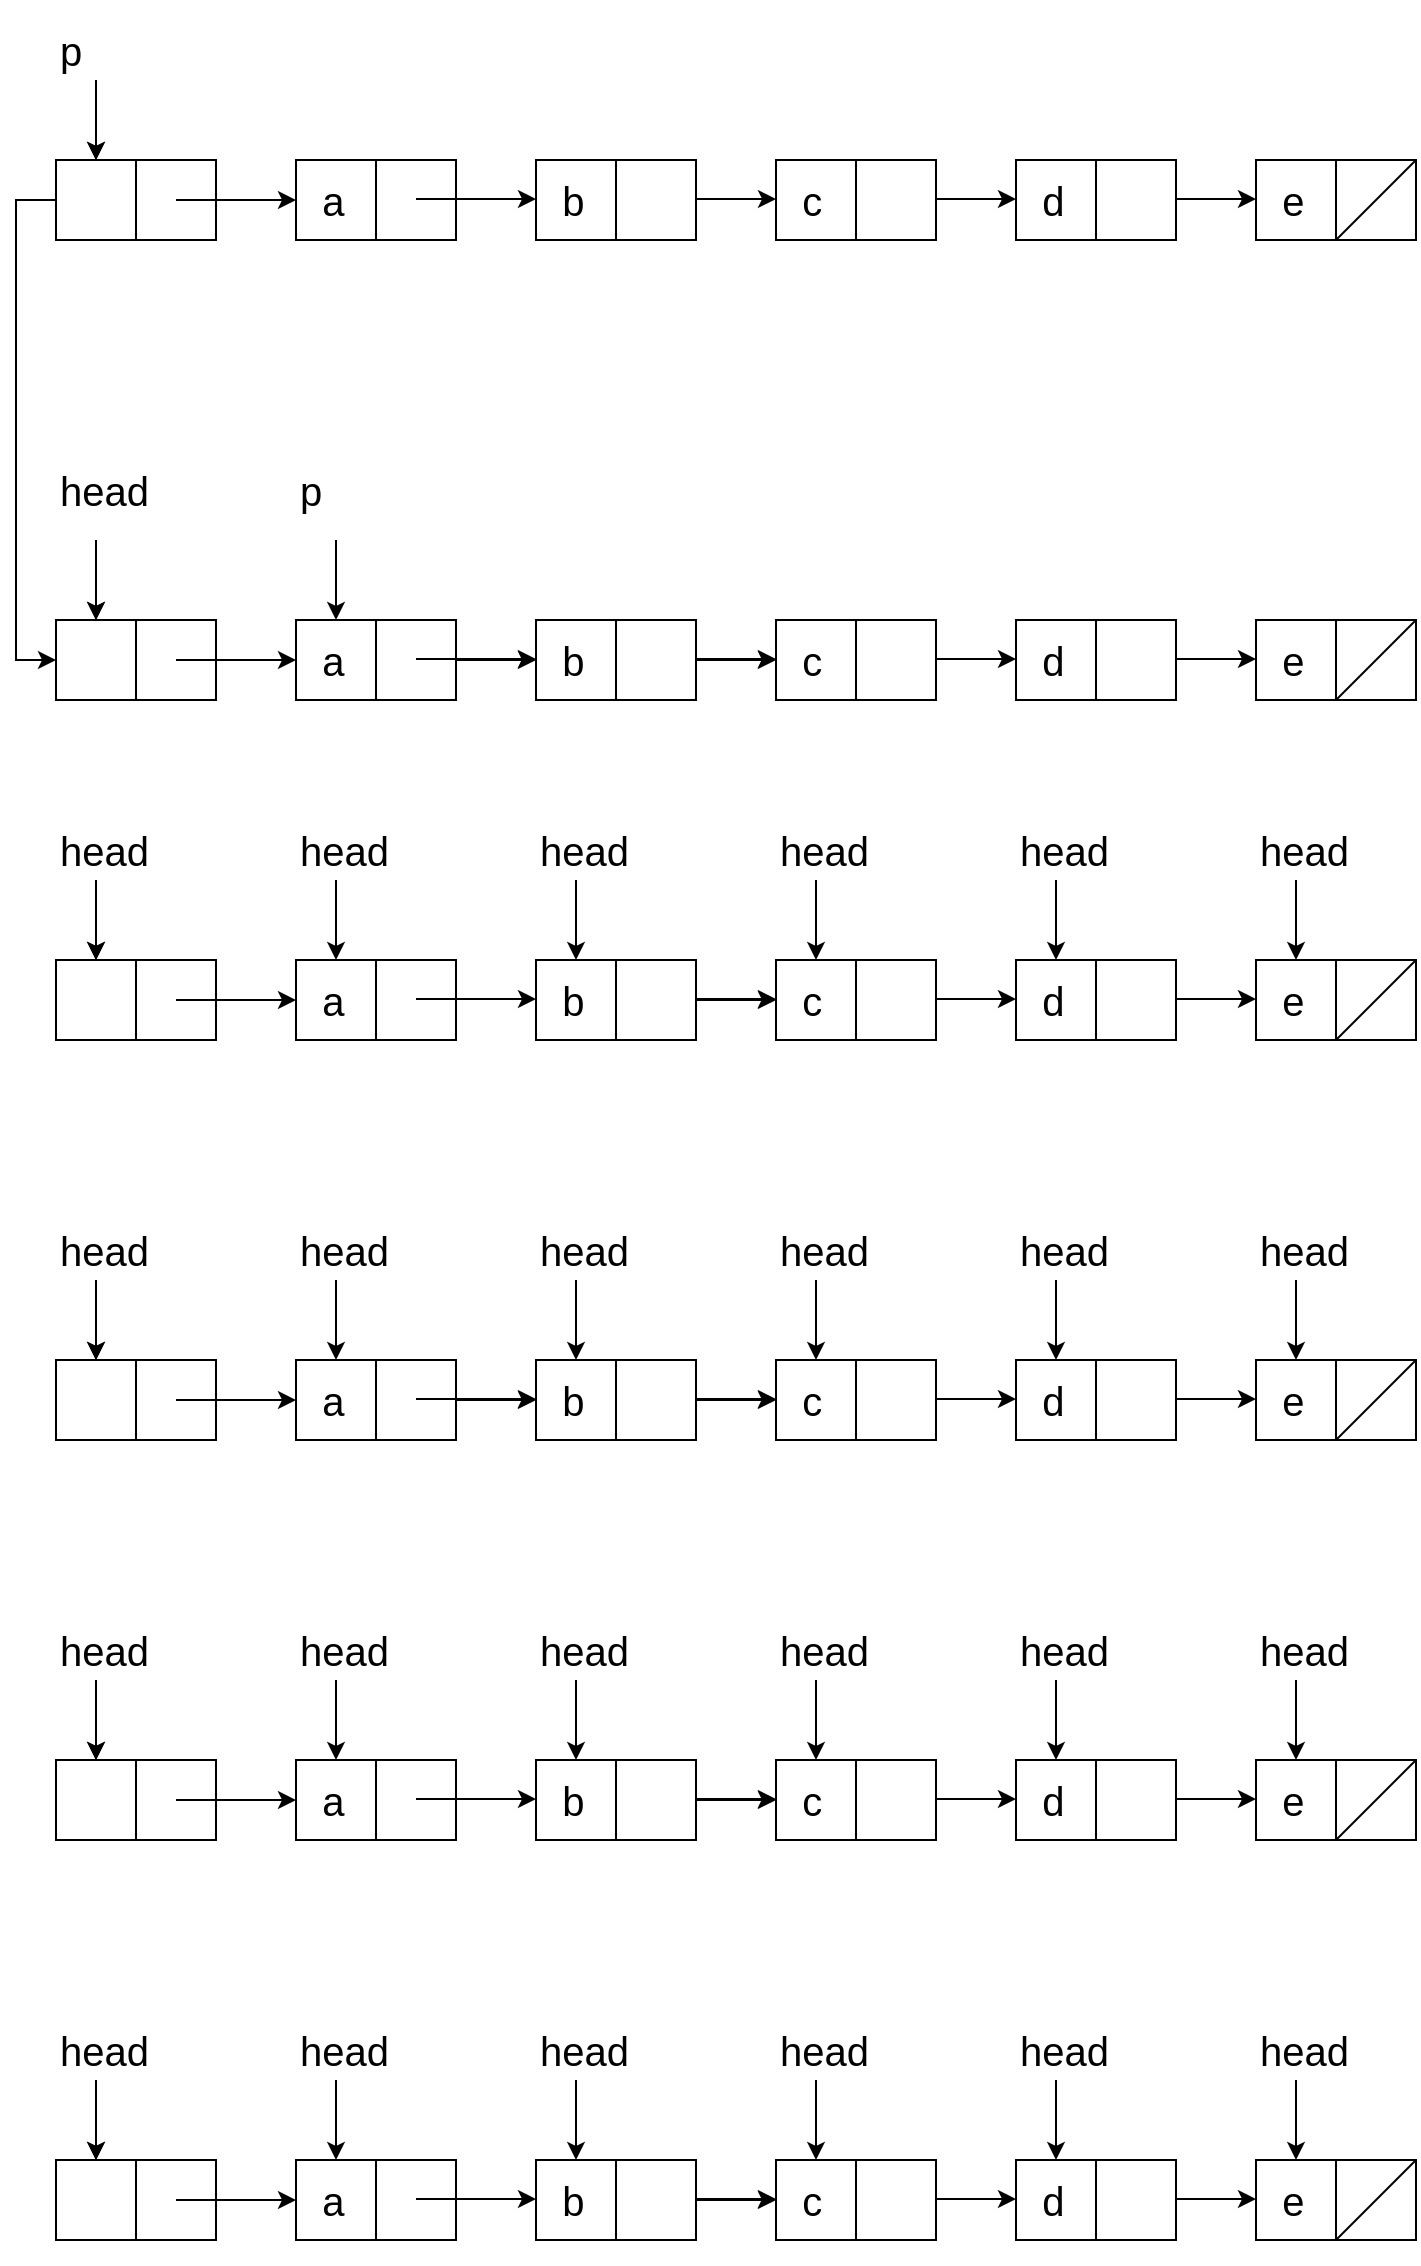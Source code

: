 <mxfile version="14.8.0" type="github">
  <diagram id="2XP58rAFBc3MLYr3Nnb9" name="Page-1">
    <mxGraphModel dx="1221" dy="664" grid="1" gridSize="10" guides="1" tooltips="1" connect="1" arrows="1" fold="1" page="1" pageScale="1" pageWidth="827" pageHeight="1169" math="0" shadow="0">
      <root>
        <mxCell id="0" />
        <mxCell id="1" parent="0" />
        <mxCell id="lmYZ1WUDvemEWm8gwhID-27" value="" style="group" vertex="1" connectable="0" parent="1">
          <mxGeometry x="40" width="680" height="120" as="geometry" />
        </mxCell>
        <mxCell id="0eTv8yT3EtTSWalVSXlZ-60" value="" style="group" parent="lmYZ1WUDvemEWm8gwhID-27" vertex="1" connectable="0">
          <mxGeometry y="40" width="680" height="80" as="geometry" />
        </mxCell>
        <mxCell id="0eTv8yT3EtTSWalVSXlZ-32" value="" style="rounded=0;whiteSpace=wrap;html=1;comic=0;" parent="0eTv8yT3EtTSWalVSXlZ-60" vertex="1">
          <mxGeometry y="40" width="80" height="40" as="geometry" />
        </mxCell>
        <mxCell id="0eTv8yT3EtTSWalVSXlZ-33" value="" style="endArrow=none;html=1;exitX=0.5;exitY=1;exitDx=0;exitDy=0;entryX=0.5;entryY=0;entryDx=0;entryDy=0;comic=0;" parent="0eTv8yT3EtTSWalVSXlZ-60" source="0eTv8yT3EtTSWalVSXlZ-32" target="0eTv8yT3EtTSWalVSXlZ-32" edge="1">
          <mxGeometry width="50" height="50" relative="1" as="geometry">
            <mxPoint x="40" y="80" as="sourcePoint" />
            <mxPoint x="90" y="30" as="targetPoint" />
          </mxGeometry>
        </mxCell>
        <mxCell id="0eTv8yT3EtTSWalVSXlZ-35" value="" style="endArrow=none;html=1;exitX=0.5;exitY=1;exitDx=0;exitDy=0;entryX=0.5;entryY=0;entryDx=0;entryDy=0;comic=0;" parent="0eTv8yT3EtTSWalVSXlZ-60" edge="1">
          <mxGeometry width="50" height="50" relative="1" as="geometry">
            <mxPoint x="280" y="80" as="sourcePoint" />
            <mxPoint x="280" y="40" as="targetPoint" />
          </mxGeometry>
        </mxCell>
        <mxCell id="0eTv8yT3EtTSWalVSXlZ-36" value="&lt;div style=&quot;font-size: 30px&quot; align=&quot;left&quot;&gt;&lt;p style=&quot;font-size: 20px&quot;&gt;&amp;nbsp; a&lt;/p&gt;&lt;/div&gt;" style="rounded=0;whiteSpace=wrap;html=1;comic=0;align=left;" parent="0eTv8yT3EtTSWalVSXlZ-60" vertex="1">
          <mxGeometry x="120" y="40" width="80" height="40" as="geometry" />
        </mxCell>
        <mxCell id="0eTv8yT3EtTSWalVSXlZ-37" value="" style="endArrow=none;html=1;exitX=0.5;exitY=1;exitDx=0;exitDy=0;entryX=0.5;entryY=0;entryDx=0;entryDy=0;comic=0;" parent="0eTv8yT3EtTSWalVSXlZ-60" source="0eTv8yT3EtTSWalVSXlZ-36" target="0eTv8yT3EtTSWalVSXlZ-36" edge="1">
          <mxGeometry width="50" height="50" relative="1" as="geometry">
            <mxPoint x="60" y="100" as="sourcePoint" />
            <mxPoint x="110" y="50" as="targetPoint" />
          </mxGeometry>
        </mxCell>
        <mxCell id="0eTv8yT3EtTSWalVSXlZ-40" value="" style="endArrow=classic;html=1;comic=0;" parent="0eTv8yT3EtTSWalVSXlZ-60" edge="1">
          <mxGeometry width="50" height="50" relative="1" as="geometry">
            <mxPoint x="60" y="60" as="sourcePoint" />
            <mxPoint x="120" y="60" as="targetPoint" />
          </mxGeometry>
        </mxCell>
        <mxCell id="0eTv8yT3EtTSWalVSXlZ-48" value="" style="endArrow=classic;html=1;comic=0;" parent="0eTv8yT3EtTSWalVSXlZ-60" edge="1">
          <mxGeometry width="50" height="50" relative="1" as="geometry">
            <mxPoint x="180" y="59.5" as="sourcePoint" />
            <mxPoint x="240" y="59.5" as="targetPoint" />
          </mxGeometry>
        </mxCell>
        <mxCell id="0eTv8yT3EtTSWalVSXlZ-49" value="" style="endArrow=classic;html=1;comic=0;" parent="0eTv8yT3EtTSWalVSXlZ-60" edge="1">
          <mxGeometry width="50" height="50" relative="1" as="geometry">
            <mxPoint x="300" y="59.5" as="sourcePoint" />
            <mxPoint x="360" y="59.5" as="targetPoint" />
          </mxGeometry>
        </mxCell>
        <mxCell id="0eTv8yT3EtTSWalVSXlZ-50" value="" style="endArrow=classic;html=1;comic=0;" parent="0eTv8yT3EtTSWalVSXlZ-60" edge="1">
          <mxGeometry width="50" height="50" relative="1" as="geometry">
            <mxPoint x="420" y="59.5" as="sourcePoint" />
            <mxPoint x="480" y="59.5" as="targetPoint" />
          </mxGeometry>
        </mxCell>
        <mxCell id="0eTv8yT3EtTSWalVSXlZ-51" value="" style="endArrow=classic;html=1;comic=0;" parent="0eTv8yT3EtTSWalVSXlZ-60" edge="1">
          <mxGeometry width="50" height="50" relative="1" as="geometry">
            <mxPoint x="540" y="59.5" as="sourcePoint" />
            <mxPoint x="600" y="59.5" as="targetPoint" />
          </mxGeometry>
        </mxCell>
        <mxCell id="0eTv8yT3EtTSWalVSXlZ-52" value="" style="endArrow=classic;html=1;entryX=0.25;entryY=0;entryDx=0;entryDy=0;comic=0;" parent="0eTv8yT3EtTSWalVSXlZ-60" target="0eTv8yT3EtTSWalVSXlZ-32" edge="1">
          <mxGeometry width="50" height="50" relative="1" as="geometry">
            <mxPoint x="20" as="sourcePoint" />
            <mxPoint x="400" y="240" as="targetPoint" />
          </mxGeometry>
        </mxCell>
        <mxCell id="0eTv8yT3EtTSWalVSXlZ-53" value="" style="endArrow=classic;html=1;entryX=0.25;entryY=0;entryDx=0;entryDy=0;comic=0;" parent="0eTv8yT3EtTSWalVSXlZ-60" edge="1">
          <mxGeometry width="50" height="50" relative="1" as="geometry">
            <mxPoint x="20" as="sourcePoint" />
            <mxPoint x="20" y="40" as="targetPoint" />
          </mxGeometry>
        </mxCell>
        <mxCell id="lmYZ1WUDvemEWm8gwhID-10" value="&lt;div style=&quot;font-size: 30px&quot; align=&quot;left&quot;&gt;&lt;p style=&quot;font-size: 20px&quot;&gt;&amp;nbsp; b&lt;br&gt;&lt;/p&gt;&lt;/div&gt;" style="rounded=0;whiteSpace=wrap;html=1;comic=0;align=left;" vertex="1" parent="0eTv8yT3EtTSWalVSXlZ-60">
          <mxGeometry x="240" y="40" width="80" height="40" as="geometry" />
        </mxCell>
        <mxCell id="lmYZ1WUDvemEWm8gwhID-11" value="" style="endArrow=none;html=1;exitX=0.5;exitY=1;exitDx=0;exitDy=0;entryX=0.5;entryY=0;entryDx=0;entryDy=0;comic=0;" edge="1" parent="0eTv8yT3EtTSWalVSXlZ-60" source="lmYZ1WUDvemEWm8gwhID-10" target="lmYZ1WUDvemEWm8gwhID-10">
          <mxGeometry width="50" height="50" relative="1" as="geometry">
            <mxPoint x="30" y="70" as="sourcePoint" />
            <mxPoint x="80" y="20" as="targetPoint" />
          </mxGeometry>
        </mxCell>
        <mxCell id="lmYZ1WUDvemEWm8gwhID-19" value="&lt;div style=&quot;font-size: 30px&quot; align=&quot;left&quot;&gt;&lt;p style=&quot;font-size: 20px&quot;&gt;&amp;nbsp; d&lt;br&gt;&lt;/p&gt;&lt;/div&gt;" style="rounded=0;whiteSpace=wrap;html=1;comic=0;align=left;" vertex="1" parent="0eTv8yT3EtTSWalVSXlZ-60">
          <mxGeometry x="480" y="40" width="80" height="40" as="geometry" />
        </mxCell>
        <mxCell id="lmYZ1WUDvemEWm8gwhID-20" value="" style="endArrow=none;html=1;exitX=0.5;exitY=1;exitDx=0;exitDy=0;entryX=0.5;entryY=0;entryDx=0;entryDy=0;comic=0;" edge="1" parent="0eTv8yT3EtTSWalVSXlZ-60" source="lmYZ1WUDvemEWm8gwhID-19" target="lmYZ1WUDvemEWm8gwhID-19">
          <mxGeometry width="50" height="50" relative="1" as="geometry">
            <mxPoint y="40" as="sourcePoint" />
            <mxPoint x="50" y="-10" as="targetPoint" />
          </mxGeometry>
        </mxCell>
        <mxCell id="lmYZ1WUDvemEWm8gwhID-22" value="&lt;div style=&quot;font-size: 30px&quot; align=&quot;left&quot;&gt;&lt;p style=&quot;font-size: 20px&quot;&gt;&amp;nbsp; c&lt;br&gt;&lt;/p&gt;&lt;/div&gt;" style="rounded=0;whiteSpace=wrap;html=1;comic=0;align=left;" vertex="1" parent="0eTv8yT3EtTSWalVSXlZ-60">
          <mxGeometry x="360" y="40" width="80" height="40" as="geometry" />
        </mxCell>
        <mxCell id="lmYZ1WUDvemEWm8gwhID-23" value="" style="endArrow=none;html=1;exitX=0.5;exitY=1;exitDx=0;exitDy=0;entryX=0.5;entryY=0;entryDx=0;entryDy=0;comic=0;" edge="1" parent="0eTv8yT3EtTSWalVSXlZ-60" source="lmYZ1WUDvemEWm8gwhID-22" target="lmYZ1WUDvemEWm8gwhID-22">
          <mxGeometry width="50" height="50" relative="1" as="geometry">
            <mxPoint x="-160" as="sourcePoint" />
            <mxPoint x="-110" y="-50" as="targetPoint" />
          </mxGeometry>
        </mxCell>
        <mxCell id="lmYZ1WUDvemEWm8gwhID-24" value="&lt;div style=&quot;font-size: 30px&quot; align=&quot;left&quot;&gt;&lt;p style=&quot;font-size: 20px&quot;&gt;&amp;nbsp; e&lt;br&gt;&lt;/p&gt;&lt;/div&gt;" style="rounded=0;whiteSpace=wrap;html=1;comic=0;align=left;" vertex="1" parent="0eTv8yT3EtTSWalVSXlZ-60">
          <mxGeometry x="600" y="40" width="80" height="40" as="geometry" />
        </mxCell>
        <mxCell id="lmYZ1WUDvemEWm8gwhID-25" value="" style="endArrow=none;html=1;exitX=0.5;exitY=1;exitDx=0;exitDy=0;entryX=0.5;entryY=0;entryDx=0;entryDy=0;comic=0;" edge="1" parent="0eTv8yT3EtTSWalVSXlZ-60" source="lmYZ1WUDvemEWm8gwhID-24" target="lmYZ1WUDvemEWm8gwhID-24">
          <mxGeometry width="50" height="50" relative="1" as="geometry">
            <mxPoint x="80" as="sourcePoint" />
            <mxPoint x="130" y="-50" as="targetPoint" />
          </mxGeometry>
        </mxCell>
        <mxCell id="lmYZ1WUDvemEWm8gwhID-26" value="" style="endArrow=none;html=1;entryX=1;entryY=0;entryDx=0;entryDy=0;exitX=0.5;exitY=1;exitDx=0;exitDy=0;" edge="1" parent="0eTv8yT3EtTSWalVSXlZ-60" source="lmYZ1WUDvemEWm8gwhID-24" target="lmYZ1WUDvemEWm8gwhID-24">
          <mxGeometry width="50" height="50" relative="1" as="geometry">
            <mxPoint x="320" y="190" as="sourcePoint" />
            <mxPoint x="370" y="140" as="targetPoint" />
          </mxGeometry>
        </mxCell>
        <mxCell id="lmYZ1WUDvemEWm8gwhID-2" value="&lt;div style=&quot;font-size: 20px&quot;&gt;p&lt;/div&gt;" style="text;whiteSpace=wrap;html=1;align=left;verticalAlign=bottom;" vertex="1" parent="lmYZ1WUDvemEWm8gwhID-27">
          <mxGeometry width="80" height="40" as="geometry" />
        </mxCell>
        <mxCell id="lmYZ1WUDvemEWm8gwhID-63" value="" style="group" vertex="1" connectable="0" parent="1">
          <mxGeometry x="40" y="1000" width="680" height="120" as="geometry" />
        </mxCell>
        <mxCell id="lmYZ1WUDvemEWm8gwhID-64" value="" style="group" vertex="1" connectable="0" parent="lmYZ1WUDvemEWm8gwhID-63">
          <mxGeometry y="40" width="680" height="80" as="geometry" />
        </mxCell>
        <mxCell id="lmYZ1WUDvemEWm8gwhID-65" value="" style="rounded=0;whiteSpace=wrap;html=1;comic=0;" vertex="1" parent="lmYZ1WUDvemEWm8gwhID-64">
          <mxGeometry y="40" width="80" height="40" as="geometry" />
        </mxCell>
        <mxCell id="lmYZ1WUDvemEWm8gwhID-66" value="" style="endArrow=none;html=1;exitX=0.5;exitY=1;exitDx=0;exitDy=0;entryX=0.5;entryY=0;entryDx=0;entryDy=0;comic=0;" edge="1" parent="lmYZ1WUDvemEWm8gwhID-64" source="lmYZ1WUDvemEWm8gwhID-65" target="lmYZ1WUDvemEWm8gwhID-65">
          <mxGeometry width="50" height="50" relative="1" as="geometry">
            <mxPoint x="40" y="80" as="sourcePoint" />
            <mxPoint x="90" y="30" as="targetPoint" />
          </mxGeometry>
        </mxCell>
        <mxCell id="lmYZ1WUDvemEWm8gwhID-67" value="" style="endArrow=none;html=1;exitX=0.5;exitY=1;exitDx=0;exitDy=0;entryX=0.5;entryY=0;entryDx=0;entryDy=0;comic=0;" edge="1" parent="lmYZ1WUDvemEWm8gwhID-64">
          <mxGeometry width="50" height="50" relative="1" as="geometry">
            <mxPoint x="280" y="80" as="sourcePoint" />
            <mxPoint x="280" y="40" as="targetPoint" />
          </mxGeometry>
        </mxCell>
        <mxCell id="lmYZ1WUDvemEWm8gwhID-68" value="&lt;div style=&quot;font-size: 30px&quot; align=&quot;left&quot;&gt;&lt;p style=&quot;font-size: 20px&quot;&gt;&amp;nbsp; a&lt;/p&gt;&lt;/div&gt;" style="rounded=0;whiteSpace=wrap;html=1;comic=0;align=left;" vertex="1" parent="lmYZ1WUDvemEWm8gwhID-64">
          <mxGeometry x="120" y="40" width="80" height="40" as="geometry" />
        </mxCell>
        <mxCell id="lmYZ1WUDvemEWm8gwhID-69" value="" style="endArrow=none;html=1;exitX=0.5;exitY=1;exitDx=0;exitDy=0;entryX=0.5;entryY=0;entryDx=0;entryDy=0;comic=0;" edge="1" parent="lmYZ1WUDvemEWm8gwhID-64" source="lmYZ1WUDvemEWm8gwhID-68" target="lmYZ1WUDvemEWm8gwhID-68">
          <mxGeometry width="50" height="50" relative="1" as="geometry">
            <mxPoint x="60" y="100" as="sourcePoint" />
            <mxPoint x="110" y="50" as="targetPoint" />
          </mxGeometry>
        </mxCell>
        <mxCell id="lmYZ1WUDvemEWm8gwhID-70" value="" style="endArrow=classic;html=1;comic=0;" edge="1" parent="lmYZ1WUDvemEWm8gwhID-64">
          <mxGeometry width="50" height="50" relative="1" as="geometry">
            <mxPoint x="60" y="60" as="sourcePoint" />
            <mxPoint x="120" y="60" as="targetPoint" />
          </mxGeometry>
        </mxCell>
        <mxCell id="lmYZ1WUDvemEWm8gwhID-71" value="" style="endArrow=classic;html=1;comic=0;" edge="1" parent="lmYZ1WUDvemEWm8gwhID-64">
          <mxGeometry width="50" height="50" relative="1" as="geometry">
            <mxPoint x="180" y="59.5" as="sourcePoint" />
            <mxPoint x="240" y="59.5" as="targetPoint" />
          </mxGeometry>
        </mxCell>
        <mxCell id="lmYZ1WUDvemEWm8gwhID-72" value="" style="endArrow=classic;html=1;comic=0;" edge="1" parent="lmYZ1WUDvemEWm8gwhID-64">
          <mxGeometry width="50" height="50" relative="1" as="geometry">
            <mxPoint x="300" y="59.5" as="sourcePoint" />
            <mxPoint x="360" y="59.5" as="targetPoint" />
          </mxGeometry>
        </mxCell>
        <mxCell id="lmYZ1WUDvemEWm8gwhID-73" value="" style="endArrow=classic;html=1;comic=0;" edge="1" parent="lmYZ1WUDvemEWm8gwhID-64">
          <mxGeometry width="50" height="50" relative="1" as="geometry">
            <mxPoint x="420" y="59.5" as="sourcePoint" />
            <mxPoint x="480" y="59.5" as="targetPoint" />
          </mxGeometry>
        </mxCell>
        <mxCell id="lmYZ1WUDvemEWm8gwhID-74" value="" style="endArrow=classic;html=1;comic=0;" edge="1" parent="lmYZ1WUDvemEWm8gwhID-64">
          <mxGeometry width="50" height="50" relative="1" as="geometry">
            <mxPoint x="540" y="59.5" as="sourcePoint" />
            <mxPoint x="600" y="59.5" as="targetPoint" />
          </mxGeometry>
        </mxCell>
        <mxCell id="lmYZ1WUDvemEWm8gwhID-75" value="" style="endArrow=classic;html=1;entryX=0.25;entryY=0;entryDx=0;entryDy=0;comic=0;" edge="1" parent="lmYZ1WUDvemEWm8gwhID-64" target="lmYZ1WUDvemEWm8gwhID-65">
          <mxGeometry width="50" height="50" relative="1" as="geometry">
            <mxPoint x="20" as="sourcePoint" />
            <mxPoint x="400" y="240" as="targetPoint" />
          </mxGeometry>
        </mxCell>
        <mxCell id="lmYZ1WUDvemEWm8gwhID-76" value="" style="endArrow=classic;html=1;entryX=0.25;entryY=0;entryDx=0;entryDy=0;comic=0;" edge="1" parent="lmYZ1WUDvemEWm8gwhID-64">
          <mxGeometry width="50" height="50" relative="1" as="geometry">
            <mxPoint x="20" as="sourcePoint" />
            <mxPoint x="20" y="40" as="targetPoint" />
          </mxGeometry>
        </mxCell>
        <mxCell id="lmYZ1WUDvemEWm8gwhID-77" value="" style="endArrow=classic;html=1;entryX=0.25;entryY=0;entryDx=0;entryDy=0;comic=0;" edge="1" parent="lmYZ1WUDvemEWm8gwhID-64">
          <mxGeometry width="50" height="50" relative="1" as="geometry">
            <mxPoint x="140" as="sourcePoint" />
            <mxPoint x="140" y="40" as="targetPoint" />
          </mxGeometry>
        </mxCell>
        <mxCell id="lmYZ1WUDvemEWm8gwhID-78" value="" style="endArrow=classic;html=1;entryX=0.25;entryY=0;entryDx=0;entryDy=0;comic=0;" edge="1" parent="lmYZ1WUDvemEWm8gwhID-64">
          <mxGeometry width="50" height="50" relative="1" as="geometry">
            <mxPoint x="260" as="sourcePoint" />
            <mxPoint x="260" y="40" as="targetPoint" />
          </mxGeometry>
        </mxCell>
        <mxCell id="lmYZ1WUDvemEWm8gwhID-79" value="" style="endArrow=classic;html=1;entryX=0.25;entryY=0;entryDx=0;entryDy=0;comic=0;" edge="1" parent="lmYZ1WUDvemEWm8gwhID-64">
          <mxGeometry width="50" height="50" relative="1" as="geometry">
            <mxPoint x="380" as="sourcePoint" />
            <mxPoint x="380" y="40" as="targetPoint" />
          </mxGeometry>
        </mxCell>
        <mxCell id="lmYZ1WUDvemEWm8gwhID-80" value="" style="endArrow=classic;html=1;entryX=0.25;entryY=0;entryDx=0;entryDy=0;comic=0;" edge="1" parent="lmYZ1WUDvemEWm8gwhID-64">
          <mxGeometry width="50" height="50" relative="1" as="geometry">
            <mxPoint x="620" as="sourcePoint" />
            <mxPoint x="620" y="40" as="targetPoint" />
          </mxGeometry>
        </mxCell>
        <mxCell id="lmYZ1WUDvemEWm8gwhID-81" value="" style="endArrow=classic;html=1;entryX=0.25;entryY=0;entryDx=0;entryDy=0;comic=0;" edge="1" parent="lmYZ1WUDvemEWm8gwhID-64">
          <mxGeometry width="50" height="50" relative="1" as="geometry">
            <mxPoint x="500" as="sourcePoint" />
            <mxPoint x="500" y="40" as="targetPoint" />
          </mxGeometry>
        </mxCell>
        <mxCell id="lmYZ1WUDvemEWm8gwhID-82" value="" style="edgeStyle=orthogonalEdgeStyle;rounded=0;orthogonalLoop=1;jettySize=auto;html=1;" edge="1" parent="lmYZ1WUDvemEWm8gwhID-64" source="lmYZ1WUDvemEWm8gwhID-83" target="lmYZ1WUDvemEWm8gwhID-87">
          <mxGeometry relative="1" as="geometry" />
        </mxCell>
        <mxCell id="lmYZ1WUDvemEWm8gwhID-83" value="&lt;div style=&quot;font-size: 30px&quot; align=&quot;left&quot;&gt;&lt;p style=&quot;font-size: 20px&quot;&gt;&amp;nbsp; b&lt;br&gt;&lt;/p&gt;&lt;/div&gt;" style="rounded=0;whiteSpace=wrap;html=1;comic=0;align=left;" vertex="1" parent="lmYZ1WUDvemEWm8gwhID-64">
          <mxGeometry x="240" y="40" width="80" height="40" as="geometry" />
        </mxCell>
        <mxCell id="lmYZ1WUDvemEWm8gwhID-84" value="" style="endArrow=none;html=1;exitX=0.5;exitY=1;exitDx=0;exitDy=0;entryX=0.5;entryY=0;entryDx=0;entryDy=0;comic=0;" edge="1" parent="lmYZ1WUDvemEWm8gwhID-64" source="lmYZ1WUDvemEWm8gwhID-83" target="lmYZ1WUDvemEWm8gwhID-83">
          <mxGeometry width="50" height="50" relative="1" as="geometry">
            <mxPoint x="30" y="70" as="sourcePoint" />
            <mxPoint x="80" y="20" as="targetPoint" />
          </mxGeometry>
        </mxCell>
        <mxCell id="lmYZ1WUDvemEWm8gwhID-85" value="&lt;div style=&quot;font-size: 30px&quot; align=&quot;left&quot;&gt;&lt;p style=&quot;font-size: 20px&quot;&gt;&amp;nbsp; d&lt;br&gt;&lt;/p&gt;&lt;/div&gt;" style="rounded=0;whiteSpace=wrap;html=1;comic=0;align=left;" vertex="1" parent="lmYZ1WUDvemEWm8gwhID-64">
          <mxGeometry x="480" y="40" width="80" height="40" as="geometry" />
        </mxCell>
        <mxCell id="lmYZ1WUDvemEWm8gwhID-86" value="" style="endArrow=none;html=1;exitX=0.5;exitY=1;exitDx=0;exitDy=0;entryX=0.5;entryY=0;entryDx=0;entryDy=0;comic=0;" edge="1" parent="lmYZ1WUDvemEWm8gwhID-64" source="lmYZ1WUDvemEWm8gwhID-85" target="lmYZ1WUDvemEWm8gwhID-85">
          <mxGeometry width="50" height="50" relative="1" as="geometry">
            <mxPoint y="40" as="sourcePoint" />
            <mxPoint x="50" y="-10" as="targetPoint" />
          </mxGeometry>
        </mxCell>
        <mxCell id="lmYZ1WUDvemEWm8gwhID-87" value="&lt;div style=&quot;font-size: 30px&quot; align=&quot;left&quot;&gt;&lt;p style=&quot;font-size: 20px&quot;&gt;&amp;nbsp; c&lt;br&gt;&lt;/p&gt;&lt;/div&gt;" style="rounded=0;whiteSpace=wrap;html=1;comic=0;align=left;" vertex="1" parent="lmYZ1WUDvemEWm8gwhID-64">
          <mxGeometry x="360" y="40" width="80" height="40" as="geometry" />
        </mxCell>
        <mxCell id="lmYZ1WUDvemEWm8gwhID-88" value="" style="endArrow=none;html=1;exitX=0.5;exitY=1;exitDx=0;exitDy=0;entryX=0.5;entryY=0;entryDx=0;entryDy=0;comic=0;" edge="1" parent="lmYZ1WUDvemEWm8gwhID-64" source="lmYZ1WUDvemEWm8gwhID-87" target="lmYZ1WUDvemEWm8gwhID-87">
          <mxGeometry width="50" height="50" relative="1" as="geometry">
            <mxPoint x="-160" as="sourcePoint" />
            <mxPoint x="-110" y="-50" as="targetPoint" />
          </mxGeometry>
        </mxCell>
        <mxCell id="lmYZ1WUDvemEWm8gwhID-89" value="&lt;div style=&quot;font-size: 30px&quot; align=&quot;left&quot;&gt;&lt;p style=&quot;font-size: 20px&quot;&gt;&amp;nbsp; e&lt;br&gt;&lt;/p&gt;&lt;/div&gt;" style="rounded=0;whiteSpace=wrap;html=1;comic=0;align=left;" vertex="1" parent="lmYZ1WUDvemEWm8gwhID-64">
          <mxGeometry x="600" y="40" width="80" height="40" as="geometry" />
        </mxCell>
        <mxCell id="lmYZ1WUDvemEWm8gwhID-90" value="" style="endArrow=none;html=1;exitX=0.5;exitY=1;exitDx=0;exitDy=0;entryX=0.5;entryY=0;entryDx=0;entryDy=0;comic=0;" edge="1" parent="lmYZ1WUDvemEWm8gwhID-64" source="lmYZ1WUDvemEWm8gwhID-89" target="lmYZ1WUDvemEWm8gwhID-89">
          <mxGeometry width="50" height="50" relative="1" as="geometry">
            <mxPoint x="80" as="sourcePoint" />
            <mxPoint x="130" y="-50" as="targetPoint" />
          </mxGeometry>
        </mxCell>
        <mxCell id="lmYZ1WUDvemEWm8gwhID-91" value="" style="endArrow=none;html=1;entryX=1;entryY=0;entryDx=0;entryDy=0;exitX=0.5;exitY=1;exitDx=0;exitDy=0;" edge="1" parent="lmYZ1WUDvemEWm8gwhID-64" source="lmYZ1WUDvemEWm8gwhID-89" target="lmYZ1WUDvemEWm8gwhID-89">
          <mxGeometry width="50" height="50" relative="1" as="geometry">
            <mxPoint x="320" y="190" as="sourcePoint" />
            <mxPoint x="370" y="140" as="targetPoint" />
          </mxGeometry>
        </mxCell>
        <mxCell id="lmYZ1WUDvemEWm8gwhID-92" value="&lt;div style=&quot;font-size: 20px&quot;&gt;head&lt;/div&gt;" style="text;whiteSpace=wrap;html=1;align=left;verticalAlign=bottom;" vertex="1" parent="lmYZ1WUDvemEWm8gwhID-63">
          <mxGeometry width="80" height="40" as="geometry" />
        </mxCell>
        <mxCell id="lmYZ1WUDvemEWm8gwhID-93" value="&lt;div style=&quot;font-size: 20px&quot;&gt;head&lt;/div&gt;" style="text;whiteSpace=wrap;html=1;align=left;verticalAlign=bottom;" vertex="1" parent="lmYZ1WUDvemEWm8gwhID-63">
          <mxGeometry x="600" width="80" height="40" as="geometry" />
        </mxCell>
        <mxCell id="lmYZ1WUDvemEWm8gwhID-94" value="&lt;div style=&quot;font-size: 20px&quot;&gt;head&lt;/div&gt;" style="text;whiteSpace=wrap;html=1;align=left;verticalAlign=bottom;" vertex="1" parent="lmYZ1WUDvemEWm8gwhID-63">
          <mxGeometry x="480" width="80" height="40" as="geometry" />
        </mxCell>
        <mxCell id="lmYZ1WUDvemEWm8gwhID-95" value="&lt;div style=&quot;font-size: 20px&quot;&gt;head&lt;/div&gt;" style="text;whiteSpace=wrap;html=1;align=left;verticalAlign=bottom;" vertex="1" parent="lmYZ1WUDvemEWm8gwhID-63">
          <mxGeometry x="360" width="80" height="40" as="geometry" />
        </mxCell>
        <mxCell id="lmYZ1WUDvemEWm8gwhID-96" value="&lt;div style=&quot;font-size: 20px&quot;&gt;head&lt;/div&gt;" style="text;whiteSpace=wrap;html=1;align=left;verticalAlign=bottom;" vertex="1" parent="lmYZ1WUDvemEWm8gwhID-63">
          <mxGeometry x="240" width="80" height="40" as="geometry" />
        </mxCell>
        <mxCell id="lmYZ1WUDvemEWm8gwhID-97" value="&lt;div style=&quot;font-size: 20px&quot;&gt;head&lt;/div&gt;" style="text;whiteSpace=wrap;html=1;align=left;verticalAlign=bottom;" vertex="1" parent="lmYZ1WUDvemEWm8gwhID-63">
          <mxGeometry x="120" width="80" height="40" as="geometry" />
        </mxCell>
        <mxCell id="lmYZ1WUDvemEWm8gwhID-133" value="" style="group" vertex="1" connectable="0" parent="1">
          <mxGeometry x="40" y="600" width="680" height="120" as="geometry" />
        </mxCell>
        <mxCell id="lmYZ1WUDvemEWm8gwhID-134" value="" style="group" vertex="1" connectable="0" parent="lmYZ1WUDvemEWm8gwhID-133">
          <mxGeometry y="40" width="680" height="80" as="geometry" />
        </mxCell>
        <mxCell id="lmYZ1WUDvemEWm8gwhID-135" value="" style="rounded=0;whiteSpace=wrap;html=1;comic=0;" vertex="1" parent="lmYZ1WUDvemEWm8gwhID-134">
          <mxGeometry y="40" width="80" height="40" as="geometry" />
        </mxCell>
        <mxCell id="lmYZ1WUDvemEWm8gwhID-136" value="" style="endArrow=none;html=1;exitX=0.5;exitY=1;exitDx=0;exitDy=0;entryX=0.5;entryY=0;entryDx=0;entryDy=0;comic=0;" edge="1" parent="lmYZ1WUDvemEWm8gwhID-134" source="lmYZ1WUDvemEWm8gwhID-135" target="lmYZ1WUDvemEWm8gwhID-135">
          <mxGeometry width="50" height="50" relative="1" as="geometry">
            <mxPoint x="40" y="80" as="sourcePoint" />
            <mxPoint x="90" y="30" as="targetPoint" />
          </mxGeometry>
        </mxCell>
        <mxCell id="lmYZ1WUDvemEWm8gwhID-137" value="" style="endArrow=none;html=1;exitX=0.5;exitY=1;exitDx=0;exitDy=0;entryX=0.5;entryY=0;entryDx=0;entryDy=0;comic=0;" edge="1" parent="lmYZ1WUDvemEWm8gwhID-134">
          <mxGeometry width="50" height="50" relative="1" as="geometry">
            <mxPoint x="280" y="80" as="sourcePoint" />
            <mxPoint x="280" y="40" as="targetPoint" />
          </mxGeometry>
        </mxCell>
        <mxCell id="lmYZ1WUDvemEWm8gwhID-203" value="" style="edgeStyle=orthogonalEdgeStyle;rounded=0;orthogonalLoop=1;jettySize=auto;html=1;" edge="1" parent="lmYZ1WUDvemEWm8gwhID-134" source="lmYZ1WUDvemEWm8gwhID-138" target="lmYZ1WUDvemEWm8gwhID-153">
          <mxGeometry relative="1" as="geometry" />
        </mxCell>
        <mxCell id="lmYZ1WUDvemEWm8gwhID-138" value="&lt;div style=&quot;font-size: 30px&quot; align=&quot;left&quot;&gt;&lt;p style=&quot;font-size: 20px&quot;&gt;&amp;nbsp; a&lt;/p&gt;&lt;/div&gt;" style="rounded=0;whiteSpace=wrap;html=1;comic=0;align=left;" vertex="1" parent="lmYZ1WUDvemEWm8gwhID-134">
          <mxGeometry x="120" y="40" width="80" height="40" as="geometry" />
        </mxCell>
        <mxCell id="lmYZ1WUDvemEWm8gwhID-139" value="" style="endArrow=none;html=1;exitX=0.5;exitY=1;exitDx=0;exitDy=0;entryX=0.5;entryY=0;entryDx=0;entryDy=0;comic=0;" edge="1" parent="lmYZ1WUDvemEWm8gwhID-134" source="lmYZ1WUDvemEWm8gwhID-138" target="lmYZ1WUDvemEWm8gwhID-138">
          <mxGeometry width="50" height="50" relative="1" as="geometry">
            <mxPoint x="60" y="100" as="sourcePoint" />
            <mxPoint x="110" y="50" as="targetPoint" />
          </mxGeometry>
        </mxCell>
        <mxCell id="lmYZ1WUDvemEWm8gwhID-140" value="" style="endArrow=classic;html=1;comic=0;" edge="1" parent="lmYZ1WUDvemEWm8gwhID-134">
          <mxGeometry width="50" height="50" relative="1" as="geometry">
            <mxPoint x="60" y="60" as="sourcePoint" />
            <mxPoint x="120" y="60" as="targetPoint" />
          </mxGeometry>
        </mxCell>
        <mxCell id="lmYZ1WUDvemEWm8gwhID-141" value="" style="endArrow=classic;html=1;comic=0;" edge="1" parent="lmYZ1WUDvemEWm8gwhID-134">
          <mxGeometry width="50" height="50" relative="1" as="geometry">
            <mxPoint x="180" y="59.5" as="sourcePoint" />
            <mxPoint x="240" y="59.5" as="targetPoint" />
          </mxGeometry>
        </mxCell>
        <mxCell id="lmYZ1WUDvemEWm8gwhID-142" value="" style="endArrow=classic;html=1;comic=0;" edge="1" parent="lmYZ1WUDvemEWm8gwhID-134">
          <mxGeometry width="50" height="50" relative="1" as="geometry">
            <mxPoint x="300" y="59.5" as="sourcePoint" />
            <mxPoint x="360" y="59.5" as="targetPoint" />
          </mxGeometry>
        </mxCell>
        <mxCell id="lmYZ1WUDvemEWm8gwhID-143" value="" style="endArrow=classic;html=1;comic=0;" edge="1" parent="lmYZ1WUDvemEWm8gwhID-134">
          <mxGeometry width="50" height="50" relative="1" as="geometry">
            <mxPoint x="420" y="59.5" as="sourcePoint" />
            <mxPoint x="480" y="59.5" as="targetPoint" />
          </mxGeometry>
        </mxCell>
        <mxCell id="lmYZ1WUDvemEWm8gwhID-144" value="" style="endArrow=classic;html=1;comic=0;" edge="1" parent="lmYZ1WUDvemEWm8gwhID-134">
          <mxGeometry width="50" height="50" relative="1" as="geometry">
            <mxPoint x="540" y="59.5" as="sourcePoint" />
            <mxPoint x="600" y="59.5" as="targetPoint" />
          </mxGeometry>
        </mxCell>
        <mxCell id="lmYZ1WUDvemEWm8gwhID-145" value="" style="endArrow=classic;html=1;entryX=0.25;entryY=0;entryDx=0;entryDy=0;comic=0;" edge="1" parent="lmYZ1WUDvemEWm8gwhID-134" target="lmYZ1WUDvemEWm8gwhID-135">
          <mxGeometry width="50" height="50" relative="1" as="geometry">
            <mxPoint x="20" as="sourcePoint" />
            <mxPoint x="400" y="240" as="targetPoint" />
          </mxGeometry>
        </mxCell>
        <mxCell id="lmYZ1WUDvemEWm8gwhID-146" value="" style="endArrow=classic;html=1;entryX=0.25;entryY=0;entryDx=0;entryDy=0;comic=0;" edge="1" parent="lmYZ1WUDvemEWm8gwhID-134">
          <mxGeometry width="50" height="50" relative="1" as="geometry">
            <mxPoint x="20" as="sourcePoint" />
            <mxPoint x="20" y="40" as="targetPoint" />
          </mxGeometry>
        </mxCell>
        <mxCell id="lmYZ1WUDvemEWm8gwhID-147" value="" style="endArrow=classic;html=1;entryX=0.25;entryY=0;entryDx=0;entryDy=0;comic=0;" edge="1" parent="lmYZ1WUDvemEWm8gwhID-134">
          <mxGeometry width="50" height="50" relative="1" as="geometry">
            <mxPoint x="140" as="sourcePoint" />
            <mxPoint x="140" y="40" as="targetPoint" />
          </mxGeometry>
        </mxCell>
        <mxCell id="lmYZ1WUDvemEWm8gwhID-148" value="" style="endArrow=classic;html=1;entryX=0.25;entryY=0;entryDx=0;entryDy=0;comic=0;" edge="1" parent="lmYZ1WUDvemEWm8gwhID-134">
          <mxGeometry width="50" height="50" relative="1" as="geometry">
            <mxPoint x="260" as="sourcePoint" />
            <mxPoint x="260" y="40" as="targetPoint" />
          </mxGeometry>
        </mxCell>
        <mxCell id="lmYZ1WUDvemEWm8gwhID-149" value="" style="endArrow=classic;html=1;entryX=0.25;entryY=0;entryDx=0;entryDy=0;comic=0;" edge="1" parent="lmYZ1WUDvemEWm8gwhID-134">
          <mxGeometry width="50" height="50" relative="1" as="geometry">
            <mxPoint x="380" as="sourcePoint" />
            <mxPoint x="380" y="40" as="targetPoint" />
          </mxGeometry>
        </mxCell>
        <mxCell id="lmYZ1WUDvemEWm8gwhID-150" value="" style="endArrow=classic;html=1;entryX=0.25;entryY=0;entryDx=0;entryDy=0;comic=0;" edge="1" parent="lmYZ1WUDvemEWm8gwhID-134">
          <mxGeometry width="50" height="50" relative="1" as="geometry">
            <mxPoint x="620" as="sourcePoint" />
            <mxPoint x="620" y="40" as="targetPoint" />
          </mxGeometry>
        </mxCell>
        <mxCell id="lmYZ1WUDvemEWm8gwhID-151" value="" style="endArrow=classic;html=1;entryX=0.25;entryY=0;entryDx=0;entryDy=0;comic=0;" edge="1" parent="lmYZ1WUDvemEWm8gwhID-134">
          <mxGeometry width="50" height="50" relative="1" as="geometry">
            <mxPoint x="500" as="sourcePoint" />
            <mxPoint x="500" y="40" as="targetPoint" />
          </mxGeometry>
        </mxCell>
        <mxCell id="lmYZ1WUDvemEWm8gwhID-152" value="" style="edgeStyle=orthogonalEdgeStyle;rounded=0;orthogonalLoop=1;jettySize=auto;html=1;" edge="1" parent="lmYZ1WUDvemEWm8gwhID-134" source="lmYZ1WUDvemEWm8gwhID-153" target="lmYZ1WUDvemEWm8gwhID-157">
          <mxGeometry relative="1" as="geometry" />
        </mxCell>
        <mxCell id="lmYZ1WUDvemEWm8gwhID-153" value="&lt;div style=&quot;font-size: 30px&quot; align=&quot;left&quot;&gt;&lt;p style=&quot;font-size: 20px&quot;&gt;&amp;nbsp; b&lt;br&gt;&lt;/p&gt;&lt;/div&gt;" style="rounded=0;whiteSpace=wrap;html=1;comic=0;align=left;" vertex="1" parent="lmYZ1WUDvemEWm8gwhID-134">
          <mxGeometry x="240" y="40" width="80" height="40" as="geometry" />
        </mxCell>
        <mxCell id="lmYZ1WUDvemEWm8gwhID-154" value="" style="endArrow=none;html=1;exitX=0.5;exitY=1;exitDx=0;exitDy=0;entryX=0.5;entryY=0;entryDx=0;entryDy=0;comic=0;" edge="1" parent="lmYZ1WUDvemEWm8gwhID-134" source="lmYZ1WUDvemEWm8gwhID-153" target="lmYZ1WUDvemEWm8gwhID-153">
          <mxGeometry width="50" height="50" relative="1" as="geometry">
            <mxPoint x="30" y="70" as="sourcePoint" />
            <mxPoint x="80" y="20" as="targetPoint" />
          </mxGeometry>
        </mxCell>
        <mxCell id="lmYZ1WUDvemEWm8gwhID-155" value="&lt;div style=&quot;font-size: 30px&quot; align=&quot;left&quot;&gt;&lt;p style=&quot;font-size: 20px&quot;&gt;&amp;nbsp; d&lt;br&gt;&lt;/p&gt;&lt;/div&gt;" style="rounded=0;whiteSpace=wrap;html=1;comic=0;align=left;" vertex="1" parent="lmYZ1WUDvemEWm8gwhID-134">
          <mxGeometry x="480" y="40" width="80" height="40" as="geometry" />
        </mxCell>
        <mxCell id="lmYZ1WUDvemEWm8gwhID-156" value="" style="endArrow=none;html=1;exitX=0.5;exitY=1;exitDx=0;exitDy=0;entryX=0.5;entryY=0;entryDx=0;entryDy=0;comic=0;" edge="1" parent="lmYZ1WUDvemEWm8gwhID-134" source="lmYZ1WUDvemEWm8gwhID-155" target="lmYZ1WUDvemEWm8gwhID-155">
          <mxGeometry width="50" height="50" relative="1" as="geometry">
            <mxPoint y="40" as="sourcePoint" />
            <mxPoint x="50" y="-10" as="targetPoint" />
          </mxGeometry>
        </mxCell>
        <mxCell id="lmYZ1WUDvemEWm8gwhID-157" value="&lt;div style=&quot;font-size: 30px&quot; align=&quot;left&quot;&gt;&lt;p style=&quot;font-size: 20px&quot;&gt;&amp;nbsp; c&lt;br&gt;&lt;/p&gt;&lt;/div&gt;" style="rounded=0;whiteSpace=wrap;html=1;comic=0;align=left;" vertex="1" parent="lmYZ1WUDvemEWm8gwhID-134">
          <mxGeometry x="360" y="40" width="80" height="40" as="geometry" />
        </mxCell>
        <mxCell id="lmYZ1WUDvemEWm8gwhID-158" value="" style="endArrow=none;html=1;exitX=0.5;exitY=1;exitDx=0;exitDy=0;entryX=0.5;entryY=0;entryDx=0;entryDy=0;comic=0;" edge="1" parent="lmYZ1WUDvemEWm8gwhID-134" source="lmYZ1WUDvemEWm8gwhID-157" target="lmYZ1WUDvemEWm8gwhID-157">
          <mxGeometry width="50" height="50" relative="1" as="geometry">
            <mxPoint x="-160" as="sourcePoint" />
            <mxPoint x="-110" y="-50" as="targetPoint" />
          </mxGeometry>
        </mxCell>
        <mxCell id="lmYZ1WUDvemEWm8gwhID-159" value="&lt;div style=&quot;font-size: 30px&quot; align=&quot;left&quot;&gt;&lt;p style=&quot;font-size: 20px&quot;&gt;&amp;nbsp; e&lt;br&gt;&lt;/p&gt;&lt;/div&gt;" style="rounded=0;whiteSpace=wrap;html=1;comic=0;align=left;" vertex="1" parent="lmYZ1WUDvemEWm8gwhID-134">
          <mxGeometry x="600" y="40" width="80" height="40" as="geometry" />
        </mxCell>
        <mxCell id="lmYZ1WUDvemEWm8gwhID-160" value="" style="endArrow=none;html=1;exitX=0.5;exitY=1;exitDx=0;exitDy=0;entryX=0.5;entryY=0;entryDx=0;entryDy=0;comic=0;" edge="1" parent="lmYZ1WUDvemEWm8gwhID-134" source="lmYZ1WUDvemEWm8gwhID-159" target="lmYZ1WUDvemEWm8gwhID-159">
          <mxGeometry width="50" height="50" relative="1" as="geometry">
            <mxPoint x="80" as="sourcePoint" />
            <mxPoint x="130" y="-50" as="targetPoint" />
          </mxGeometry>
        </mxCell>
        <mxCell id="lmYZ1WUDvemEWm8gwhID-161" value="" style="endArrow=none;html=1;entryX=1;entryY=0;entryDx=0;entryDy=0;exitX=0.5;exitY=1;exitDx=0;exitDy=0;" edge="1" parent="lmYZ1WUDvemEWm8gwhID-134" source="lmYZ1WUDvemEWm8gwhID-159" target="lmYZ1WUDvemEWm8gwhID-159">
          <mxGeometry width="50" height="50" relative="1" as="geometry">
            <mxPoint x="320" y="190" as="sourcePoint" />
            <mxPoint x="370" y="140" as="targetPoint" />
          </mxGeometry>
        </mxCell>
        <mxCell id="lmYZ1WUDvemEWm8gwhID-162" value="&lt;div style=&quot;font-size: 20px&quot;&gt;head&lt;/div&gt;" style="text;whiteSpace=wrap;html=1;align=left;verticalAlign=bottom;" vertex="1" parent="lmYZ1WUDvemEWm8gwhID-133">
          <mxGeometry width="80" height="40" as="geometry" />
        </mxCell>
        <mxCell id="lmYZ1WUDvemEWm8gwhID-163" value="&lt;div style=&quot;font-size: 20px&quot;&gt;head&lt;/div&gt;" style="text;whiteSpace=wrap;html=1;align=left;verticalAlign=bottom;" vertex="1" parent="lmYZ1WUDvemEWm8gwhID-133">
          <mxGeometry x="600" width="80" height="40" as="geometry" />
        </mxCell>
        <mxCell id="lmYZ1WUDvemEWm8gwhID-164" value="&lt;div style=&quot;font-size: 20px&quot;&gt;head&lt;/div&gt;" style="text;whiteSpace=wrap;html=1;align=left;verticalAlign=bottom;" vertex="1" parent="lmYZ1WUDvemEWm8gwhID-133">
          <mxGeometry x="480" width="80" height="40" as="geometry" />
        </mxCell>
        <mxCell id="lmYZ1WUDvemEWm8gwhID-165" value="&lt;div style=&quot;font-size: 20px&quot;&gt;head&lt;/div&gt;" style="text;whiteSpace=wrap;html=1;align=left;verticalAlign=bottom;" vertex="1" parent="lmYZ1WUDvemEWm8gwhID-133">
          <mxGeometry x="360" width="80" height="40" as="geometry" />
        </mxCell>
        <mxCell id="lmYZ1WUDvemEWm8gwhID-166" value="&lt;div style=&quot;font-size: 20px&quot;&gt;head&lt;/div&gt;" style="text;whiteSpace=wrap;html=1;align=left;verticalAlign=bottom;" vertex="1" parent="lmYZ1WUDvemEWm8gwhID-133">
          <mxGeometry x="240" width="80" height="40" as="geometry" />
        </mxCell>
        <mxCell id="lmYZ1WUDvemEWm8gwhID-167" value="&lt;div style=&quot;font-size: 20px&quot;&gt;head&lt;/div&gt;" style="text;whiteSpace=wrap;html=1;align=left;verticalAlign=bottom;" vertex="1" parent="lmYZ1WUDvemEWm8gwhID-133">
          <mxGeometry x="120" width="80" height="40" as="geometry" />
        </mxCell>
        <mxCell id="lmYZ1WUDvemEWm8gwhID-168" value="" style="group" vertex="1" connectable="0" parent="1">
          <mxGeometry x="40" y="400" width="680" height="120" as="geometry" />
        </mxCell>
        <mxCell id="lmYZ1WUDvemEWm8gwhID-169" value="" style="group" vertex="1" connectable="0" parent="lmYZ1WUDvemEWm8gwhID-168">
          <mxGeometry y="40" width="680" height="80" as="geometry" />
        </mxCell>
        <mxCell id="lmYZ1WUDvemEWm8gwhID-170" value="" style="rounded=0;whiteSpace=wrap;html=1;comic=0;" vertex="1" parent="lmYZ1WUDvemEWm8gwhID-169">
          <mxGeometry y="40" width="80" height="40" as="geometry" />
        </mxCell>
        <mxCell id="lmYZ1WUDvemEWm8gwhID-171" value="" style="endArrow=none;html=1;exitX=0.5;exitY=1;exitDx=0;exitDy=0;entryX=0.5;entryY=0;entryDx=0;entryDy=0;comic=0;" edge="1" parent="lmYZ1WUDvemEWm8gwhID-169" source="lmYZ1WUDvemEWm8gwhID-170" target="lmYZ1WUDvemEWm8gwhID-170">
          <mxGeometry width="50" height="50" relative="1" as="geometry">
            <mxPoint x="40" y="80" as="sourcePoint" />
            <mxPoint x="90" y="30" as="targetPoint" />
          </mxGeometry>
        </mxCell>
        <mxCell id="lmYZ1WUDvemEWm8gwhID-172" value="" style="endArrow=none;html=1;exitX=0.5;exitY=1;exitDx=0;exitDy=0;entryX=0.5;entryY=0;entryDx=0;entryDy=0;comic=0;" edge="1" parent="lmYZ1WUDvemEWm8gwhID-169">
          <mxGeometry width="50" height="50" relative="1" as="geometry">
            <mxPoint x="280" y="80" as="sourcePoint" />
            <mxPoint x="280" y="40" as="targetPoint" />
          </mxGeometry>
        </mxCell>
        <mxCell id="lmYZ1WUDvemEWm8gwhID-173" value="&lt;div style=&quot;font-size: 30px&quot; align=&quot;left&quot;&gt;&lt;p style=&quot;font-size: 20px&quot;&gt;&amp;nbsp; a&lt;/p&gt;&lt;/div&gt;" style="rounded=0;whiteSpace=wrap;html=1;comic=0;align=left;" vertex="1" parent="lmYZ1WUDvemEWm8gwhID-169">
          <mxGeometry x="120" y="40" width="80" height="40" as="geometry" />
        </mxCell>
        <mxCell id="lmYZ1WUDvemEWm8gwhID-174" value="" style="endArrow=none;html=1;exitX=0.5;exitY=1;exitDx=0;exitDy=0;entryX=0.5;entryY=0;entryDx=0;entryDy=0;comic=0;" edge="1" parent="lmYZ1WUDvemEWm8gwhID-169" source="lmYZ1WUDvemEWm8gwhID-173" target="lmYZ1WUDvemEWm8gwhID-173">
          <mxGeometry width="50" height="50" relative="1" as="geometry">
            <mxPoint x="60" y="100" as="sourcePoint" />
            <mxPoint x="110" y="50" as="targetPoint" />
          </mxGeometry>
        </mxCell>
        <mxCell id="lmYZ1WUDvemEWm8gwhID-175" value="" style="endArrow=classic;html=1;comic=0;" edge="1" parent="lmYZ1WUDvemEWm8gwhID-169">
          <mxGeometry width="50" height="50" relative="1" as="geometry">
            <mxPoint x="60" y="60" as="sourcePoint" />
            <mxPoint x="120" y="60" as="targetPoint" />
          </mxGeometry>
        </mxCell>
        <mxCell id="lmYZ1WUDvemEWm8gwhID-176" value="" style="endArrow=classic;html=1;comic=0;" edge="1" parent="lmYZ1WUDvemEWm8gwhID-169">
          <mxGeometry width="50" height="50" relative="1" as="geometry">
            <mxPoint x="180" y="59.5" as="sourcePoint" />
            <mxPoint x="240" y="59.5" as="targetPoint" />
          </mxGeometry>
        </mxCell>
        <mxCell id="lmYZ1WUDvemEWm8gwhID-177" value="" style="endArrow=classic;html=1;comic=0;" edge="1" parent="lmYZ1WUDvemEWm8gwhID-169">
          <mxGeometry width="50" height="50" relative="1" as="geometry">
            <mxPoint x="300" y="59.5" as="sourcePoint" />
            <mxPoint x="360" y="59.5" as="targetPoint" />
          </mxGeometry>
        </mxCell>
        <mxCell id="lmYZ1WUDvemEWm8gwhID-178" value="" style="endArrow=classic;html=1;comic=0;" edge="1" parent="lmYZ1WUDvemEWm8gwhID-169">
          <mxGeometry width="50" height="50" relative="1" as="geometry">
            <mxPoint x="420" y="59.5" as="sourcePoint" />
            <mxPoint x="480" y="59.5" as="targetPoint" />
          </mxGeometry>
        </mxCell>
        <mxCell id="lmYZ1WUDvemEWm8gwhID-179" value="" style="endArrow=classic;html=1;comic=0;" edge="1" parent="lmYZ1WUDvemEWm8gwhID-169">
          <mxGeometry width="50" height="50" relative="1" as="geometry">
            <mxPoint x="540" y="59.5" as="sourcePoint" />
            <mxPoint x="600" y="59.5" as="targetPoint" />
          </mxGeometry>
        </mxCell>
        <mxCell id="lmYZ1WUDvemEWm8gwhID-180" value="" style="endArrow=classic;html=1;entryX=0.25;entryY=0;entryDx=0;entryDy=0;comic=0;" edge="1" parent="lmYZ1WUDvemEWm8gwhID-169" target="lmYZ1WUDvemEWm8gwhID-170">
          <mxGeometry width="50" height="50" relative="1" as="geometry">
            <mxPoint x="20" as="sourcePoint" />
            <mxPoint x="400" y="240" as="targetPoint" />
          </mxGeometry>
        </mxCell>
        <mxCell id="lmYZ1WUDvemEWm8gwhID-181" value="" style="endArrow=classic;html=1;entryX=0.25;entryY=0;entryDx=0;entryDy=0;comic=0;" edge="1" parent="lmYZ1WUDvemEWm8gwhID-169">
          <mxGeometry width="50" height="50" relative="1" as="geometry">
            <mxPoint x="20" as="sourcePoint" />
            <mxPoint x="20" y="40" as="targetPoint" />
          </mxGeometry>
        </mxCell>
        <mxCell id="lmYZ1WUDvemEWm8gwhID-182" value="" style="endArrow=classic;html=1;entryX=0.25;entryY=0;entryDx=0;entryDy=0;comic=0;" edge="1" parent="lmYZ1WUDvemEWm8gwhID-169">
          <mxGeometry width="50" height="50" relative="1" as="geometry">
            <mxPoint x="140" as="sourcePoint" />
            <mxPoint x="140" y="40" as="targetPoint" />
          </mxGeometry>
        </mxCell>
        <mxCell id="lmYZ1WUDvemEWm8gwhID-183" value="" style="endArrow=classic;html=1;entryX=0.25;entryY=0;entryDx=0;entryDy=0;comic=0;" edge="1" parent="lmYZ1WUDvemEWm8gwhID-169">
          <mxGeometry width="50" height="50" relative="1" as="geometry">
            <mxPoint x="260" as="sourcePoint" />
            <mxPoint x="260" y="40" as="targetPoint" />
          </mxGeometry>
        </mxCell>
        <mxCell id="lmYZ1WUDvemEWm8gwhID-184" value="" style="endArrow=classic;html=1;entryX=0.25;entryY=0;entryDx=0;entryDy=0;comic=0;" edge="1" parent="lmYZ1WUDvemEWm8gwhID-169">
          <mxGeometry width="50" height="50" relative="1" as="geometry">
            <mxPoint x="380" as="sourcePoint" />
            <mxPoint x="380" y="40" as="targetPoint" />
          </mxGeometry>
        </mxCell>
        <mxCell id="lmYZ1WUDvemEWm8gwhID-185" value="" style="endArrow=classic;html=1;entryX=0.25;entryY=0;entryDx=0;entryDy=0;comic=0;" edge="1" parent="lmYZ1WUDvemEWm8gwhID-169">
          <mxGeometry width="50" height="50" relative="1" as="geometry">
            <mxPoint x="620" as="sourcePoint" />
            <mxPoint x="620" y="40" as="targetPoint" />
          </mxGeometry>
        </mxCell>
        <mxCell id="lmYZ1WUDvemEWm8gwhID-186" value="" style="endArrow=classic;html=1;entryX=0.25;entryY=0;entryDx=0;entryDy=0;comic=0;" edge="1" parent="lmYZ1WUDvemEWm8gwhID-169">
          <mxGeometry width="50" height="50" relative="1" as="geometry">
            <mxPoint x="500" as="sourcePoint" />
            <mxPoint x="500" y="40" as="targetPoint" />
          </mxGeometry>
        </mxCell>
        <mxCell id="lmYZ1WUDvemEWm8gwhID-187" value="" style="edgeStyle=orthogonalEdgeStyle;rounded=0;orthogonalLoop=1;jettySize=auto;html=1;" edge="1" parent="lmYZ1WUDvemEWm8gwhID-169" source="lmYZ1WUDvemEWm8gwhID-188" target="lmYZ1WUDvemEWm8gwhID-192">
          <mxGeometry relative="1" as="geometry" />
        </mxCell>
        <mxCell id="lmYZ1WUDvemEWm8gwhID-188" value="&lt;div style=&quot;font-size: 30px&quot; align=&quot;left&quot;&gt;&lt;p style=&quot;font-size: 20px&quot;&gt;&amp;nbsp; b&lt;br&gt;&lt;/p&gt;&lt;/div&gt;" style="rounded=0;whiteSpace=wrap;html=1;comic=0;align=left;" vertex="1" parent="lmYZ1WUDvemEWm8gwhID-169">
          <mxGeometry x="240" y="40" width="80" height="40" as="geometry" />
        </mxCell>
        <mxCell id="lmYZ1WUDvemEWm8gwhID-189" value="" style="endArrow=none;html=1;exitX=0.5;exitY=1;exitDx=0;exitDy=0;entryX=0.5;entryY=0;entryDx=0;entryDy=0;comic=0;" edge="1" parent="lmYZ1WUDvemEWm8gwhID-169" source="lmYZ1WUDvemEWm8gwhID-188" target="lmYZ1WUDvemEWm8gwhID-188">
          <mxGeometry width="50" height="50" relative="1" as="geometry">
            <mxPoint x="30" y="70" as="sourcePoint" />
            <mxPoint x="80" y="20" as="targetPoint" />
          </mxGeometry>
        </mxCell>
        <mxCell id="lmYZ1WUDvemEWm8gwhID-190" value="&lt;div style=&quot;font-size: 30px&quot; align=&quot;left&quot;&gt;&lt;p style=&quot;font-size: 20px&quot;&gt;&amp;nbsp; d&lt;br&gt;&lt;/p&gt;&lt;/div&gt;" style="rounded=0;whiteSpace=wrap;html=1;comic=0;align=left;" vertex="1" parent="lmYZ1WUDvemEWm8gwhID-169">
          <mxGeometry x="480" y="40" width="80" height="40" as="geometry" />
        </mxCell>
        <mxCell id="lmYZ1WUDvemEWm8gwhID-191" value="" style="endArrow=none;html=1;exitX=0.5;exitY=1;exitDx=0;exitDy=0;entryX=0.5;entryY=0;entryDx=0;entryDy=0;comic=0;" edge="1" parent="lmYZ1WUDvemEWm8gwhID-169" source="lmYZ1WUDvemEWm8gwhID-190" target="lmYZ1WUDvemEWm8gwhID-190">
          <mxGeometry width="50" height="50" relative="1" as="geometry">
            <mxPoint y="40" as="sourcePoint" />
            <mxPoint x="50" y="-10" as="targetPoint" />
          </mxGeometry>
        </mxCell>
        <mxCell id="lmYZ1WUDvemEWm8gwhID-192" value="&lt;div style=&quot;font-size: 30px&quot; align=&quot;left&quot;&gt;&lt;p style=&quot;font-size: 20px&quot;&gt;&amp;nbsp; c&lt;br&gt;&lt;/p&gt;&lt;/div&gt;" style="rounded=0;whiteSpace=wrap;html=1;comic=0;align=left;" vertex="1" parent="lmYZ1WUDvemEWm8gwhID-169">
          <mxGeometry x="360" y="40" width="80" height="40" as="geometry" />
        </mxCell>
        <mxCell id="lmYZ1WUDvemEWm8gwhID-193" value="" style="endArrow=none;html=1;exitX=0.5;exitY=1;exitDx=0;exitDy=0;entryX=0.5;entryY=0;entryDx=0;entryDy=0;comic=0;" edge="1" parent="lmYZ1WUDvemEWm8gwhID-169" source="lmYZ1WUDvemEWm8gwhID-192" target="lmYZ1WUDvemEWm8gwhID-192">
          <mxGeometry width="50" height="50" relative="1" as="geometry">
            <mxPoint x="-160" as="sourcePoint" />
            <mxPoint x="-110" y="-50" as="targetPoint" />
          </mxGeometry>
        </mxCell>
        <mxCell id="lmYZ1WUDvemEWm8gwhID-194" value="&lt;div style=&quot;font-size: 30px&quot; align=&quot;left&quot;&gt;&lt;p style=&quot;font-size: 20px&quot;&gt;&amp;nbsp; e&lt;br&gt;&lt;/p&gt;&lt;/div&gt;" style="rounded=0;whiteSpace=wrap;html=1;comic=0;align=left;" vertex="1" parent="lmYZ1WUDvemEWm8gwhID-169">
          <mxGeometry x="600" y="40" width="80" height="40" as="geometry" />
        </mxCell>
        <mxCell id="lmYZ1WUDvemEWm8gwhID-195" value="" style="endArrow=none;html=1;exitX=0.5;exitY=1;exitDx=0;exitDy=0;entryX=0.5;entryY=0;entryDx=0;entryDy=0;comic=0;" edge="1" parent="lmYZ1WUDvemEWm8gwhID-169" source="lmYZ1WUDvemEWm8gwhID-194" target="lmYZ1WUDvemEWm8gwhID-194">
          <mxGeometry width="50" height="50" relative="1" as="geometry">
            <mxPoint x="80" as="sourcePoint" />
            <mxPoint x="130" y="-50" as="targetPoint" />
          </mxGeometry>
        </mxCell>
        <mxCell id="lmYZ1WUDvemEWm8gwhID-196" value="" style="endArrow=none;html=1;entryX=1;entryY=0;entryDx=0;entryDy=0;exitX=0.5;exitY=1;exitDx=0;exitDy=0;" edge="1" parent="lmYZ1WUDvemEWm8gwhID-169" source="lmYZ1WUDvemEWm8gwhID-194" target="lmYZ1WUDvemEWm8gwhID-194">
          <mxGeometry width="50" height="50" relative="1" as="geometry">
            <mxPoint x="320" y="190" as="sourcePoint" />
            <mxPoint x="370" y="140" as="targetPoint" />
          </mxGeometry>
        </mxCell>
        <mxCell id="lmYZ1WUDvemEWm8gwhID-197" value="&lt;div style=&quot;font-size: 20px&quot;&gt;head&lt;/div&gt;" style="text;whiteSpace=wrap;html=1;align=left;verticalAlign=bottom;" vertex="1" parent="lmYZ1WUDvemEWm8gwhID-168">
          <mxGeometry width="80" height="40" as="geometry" />
        </mxCell>
        <mxCell id="lmYZ1WUDvemEWm8gwhID-198" value="&lt;div style=&quot;font-size: 20px&quot;&gt;head&lt;/div&gt;" style="text;whiteSpace=wrap;html=1;align=left;verticalAlign=bottom;" vertex="1" parent="lmYZ1WUDvemEWm8gwhID-168">
          <mxGeometry x="600" width="80" height="40" as="geometry" />
        </mxCell>
        <mxCell id="lmYZ1WUDvemEWm8gwhID-199" value="&lt;div style=&quot;font-size: 20px&quot;&gt;head&lt;/div&gt;" style="text;whiteSpace=wrap;html=1;align=left;verticalAlign=bottom;" vertex="1" parent="lmYZ1WUDvemEWm8gwhID-168">
          <mxGeometry x="480" width="80" height="40" as="geometry" />
        </mxCell>
        <mxCell id="lmYZ1WUDvemEWm8gwhID-200" value="&lt;div style=&quot;font-size: 20px&quot;&gt;head&lt;/div&gt;" style="text;whiteSpace=wrap;html=1;align=left;verticalAlign=bottom;" vertex="1" parent="lmYZ1WUDvemEWm8gwhID-168">
          <mxGeometry x="360" width="80" height="40" as="geometry" />
        </mxCell>
        <mxCell id="lmYZ1WUDvemEWm8gwhID-201" value="&lt;div style=&quot;font-size: 20px&quot;&gt;head&lt;/div&gt;" style="text;whiteSpace=wrap;html=1;align=left;verticalAlign=bottom;" vertex="1" parent="lmYZ1WUDvemEWm8gwhID-168">
          <mxGeometry x="240" width="80" height="40" as="geometry" />
        </mxCell>
        <mxCell id="lmYZ1WUDvemEWm8gwhID-202" value="&lt;div style=&quot;font-size: 20px&quot;&gt;head&lt;/div&gt;" style="text;whiteSpace=wrap;html=1;align=left;verticalAlign=bottom;" vertex="1" parent="lmYZ1WUDvemEWm8gwhID-168">
          <mxGeometry x="120" width="80" height="40" as="geometry" />
        </mxCell>
        <mxCell id="lmYZ1WUDvemEWm8gwhID-28" value="" style="group" vertex="1" connectable="0" parent="1">
          <mxGeometry x="40" y="800" width="680" height="120" as="geometry" />
        </mxCell>
        <mxCell id="lmYZ1WUDvemEWm8gwhID-29" value="" style="group" vertex="1" connectable="0" parent="lmYZ1WUDvemEWm8gwhID-28">
          <mxGeometry y="40" width="680" height="80" as="geometry" />
        </mxCell>
        <mxCell id="lmYZ1WUDvemEWm8gwhID-30" value="" style="rounded=0;whiteSpace=wrap;html=1;comic=0;" vertex="1" parent="lmYZ1WUDvemEWm8gwhID-29">
          <mxGeometry y="40" width="80" height="40" as="geometry" />
        </mxCell>
        <mxCell id="lmYZ1WUDvemEWm8gwhID-31" value="" style="endArrow=none;html=1;exitX=0.5;exitY=1;exitDx=0;exitDy=0;entryX=0.5;entryY=0;entryDx=0;entryDy=0;comic=0;" edge="1" parent="lmYZ1WUDvemEWm8gwhID-29" source="lmYZ1WUDvemEWm8gwhID-30" target="lmYZ1WUDvemEWm8gwhID-30">
          <mxGeometry width="50" height="50" relative="1" as="geometry">
            <mxPoint x="40" y="80" as="sourcePoint" />
            <mxPoint x="90" y="30" as="targetPoint" />
          </mxGeometry>
        </mxCell>
        <mxCell id="lmYZ1WUDvemEWm8gwhID-32" value="" style="endArrow=none;html=1;exitX=0.5;exitY=1;exitDx=0;exitDy=0;entryX=0.5;entryY=0;entryDx=0;entryDy=0;comic=0;" edge="1" parent="lmYZ1WUDvemEWm8gwhID-29">
          <mxGeometry width="50" height="50" relative="1" as="geometry">
            <mxPoint x="280" y="80" as="sourcePoint" />
            <mxPoint x="280" y="40" as="targetPoint" />
          </mxGeometry>
        </mxCell>
        <mxCell id="lmYZ1WUDvemEWm8gwhID-33" value="&lt;div style=&quot;font-size: 30px&quot; align=&quot;left&quot;&gt;&lt;p style=&quot;font-size: 20px&quot;&gt;&amp;nbsp; a&lt;/p&gt;&lt;/div&gt;" style="rounded=0;whiteSpace=wrap;html=1;comic=0;align=left;" vertex="1" parent="lmYZ1WUDvemEWm8gwhID-29">
          <mxGeometry x="120" y="40" width="80" height="40" as="geometry" />
        </mxCell>
        <mxCell id="lmYZ1WUDvemEWm8gwhID-34" value="" style="endArrow=none;html=1;exitX=0.5;exitY=1;exitDx=0;exitDy=0;entryX=0.5;entryY=0;entryDx=0;entryDy=0;comic=0;" edge="1" parent="lmYZ1WUDvemEWm8gwhID-29" source="lmYZ1WUDvemEWm8gwhID-33" target="lmYZ1WUDvemEWm8gwhID-33">
          <mxGeometry width="50" height="50" relative="1" as="geometry">
            <mxPoint x="60" y="100" as="sourcePoint" />
            <mxPoint x="110" y="50" as="targetPoint" />
          </mxGeometry>
        </mxCell>
        <mxCell id="lmYZ1WUDvemEWm8gwhID-35" value="" style="endArrow=classic;html=1;comic=0;" edge="1" parent="lmYZ1WUDvemEWm8gwhID-29">
          <mxGeometry width="50" height="50" relative="1" as="geometry">
            <mxPoint x="60" y="60" as="sourcePoint" />
            <mxPoint x="120" y="60" as="targetPoint" />
          </mxGeometry>
        </mxCell>
        <mxCell id="lmYZ1WUDvemEWm8gwhID-36" value="" style="endArrow=classic;html=1;comic=0;" edge="1" parent="lmYZ1WUDvemEWm8gwhID-29">
          <mxGeometry width="50" height="50" relative="1" as="geometry">
            <mxPoint x="180" y="59.5" as="sourcePoint" />
            <mxPoint x="240" y="59.5" as="targetPoint" />
          </mxGeometry>
        </mxCell>
        <mxCell id="lmYZ1WUDvemEWm8gwhID-37" value="" style="endArrow=classic;html=1;comic=0;" edge="1" parent="lmYZ1WUDvemEWm8gwhID-29">
          <mxGeometry width="50" height="50" relative="1" as="geometry">
            <mxPoint x="300" y="59.5" as="sourcePoint" />
            <mxPoint x="360" y="59.5" as="targetPoint" />
          </mxGeometry>
        </mxCell>
        <mxCell id="lmYZ1WUDvemEWm8gwhID-38" value="" style="endArrow=classic;html=1;comic=0;" edge="1" parent="lmYZ1WUDvemEWm8gwhID-29">
          <mxGeometry width="50" height="50" relative="1" as="geometry">
            <mxPoint x="420" y="59.5" as="sourcePoint" />
            <mxPoint x="480" y="59.5" as="targetPoint" />
          </mxGeometry>
        </mxCell>
        <mxCell id="lmYZ1WUDvemEWm8gwhID-39" value="" style="endArrow=classic;html=1;comic=0;" edge="1" parent="lmYZ1WUDvemEWm8gwhID-29">
          <mxGeometry width="50" height="50" relative="1" as="geometry">
            <mxPoint x="540" y="59.5" as="sourcePoint" />
            <mxPoint x="600" y="59.5" as="targetPoint" />
          </mxGeometry>
        </mxCell>
        <mxCell id="lmYZ1WUDvemEWm8gwhID-40" value="" style="endArrow=classic;html=1;entryX=0.25;entryY=0;entryDx=0;entryDy=0;comic=0;" edge="1" parent="lmYZ1WUDvemEWm8gwhID-29" target="lmYZ1WUDvemEWm8gwhID-30">
          <mxGeometry width="50" height="50" relative="1" as="geometry">
            <mxPoint x="20" as="sourcePoint" />
            <mxPoint x="400" y="240" as="targetPoint" />
          </mxGeometry>
        </mxCell>
        <mxCell id="lmYZ1WUDvemEWm8gwhID-41" value="" style="endArrow=classic;html=1;entryX=0.25;entryY=0;entryDx=0;entryDy=0;comic=0;" edge="1" parent="lmYZ1WUDvemEWm8gwhID-29">
          <mxGeometry width="50" height="50" relative="1" as="geometry">
            <mxPoint x="20" as="sourcePoint" />
            <mxPoint x="20" y="40" as="targetPoint" />
          </mxGeometry>
        </mxCell>
        <mxCell id="lmYZ1WUDvemEWm8gwhID-42" value="" style="endArrow=classic;html=1;entryX=0.25;entryY=0;entryDx=0;entryDy=0;comic=0;" edge="1" parent="lmYZ1WUDvemEWm8gwhID-29">
          <mxGeometry width="50" height="50" relative="1" as="geometry">
            <mxPoint x="140" as="sourcePoint" />
            <mxPoint x="140" y="40" as="targetPoint" />
          </mxGeometry>
        </mxCell>
        <mxCell id="lmYZ1WUDvemEWm8gwhID-43" value="" style="endArrow=classic;html=1;entryX=0.25;entryY=0;entryDx=0;entryDy=0;comic=0;" edge="1" parent="lmYZ1WUDvemEWm8gwhID-29">
          <mxGeometry width="50" height="50" relative="1" as="geometry">
            <mxPoint x="260" as="sourcePoint" />
            <mxPoint x="260" y="40" as="targetPoint" />
          </mxGeometry>
        </mxCell>
        <mxCell id="lmYZ1WUDvemEWm8gwhID-44" value="" style="endArrow=classic;html=1;entryX=0.25;entryY=0;entryDx=0;entryDy=0;comic=0;" edge="1" parent="lmYZ1WUDvemEWm8gwhID-29">
          <mxGeometry width="50" height="50" relative="1" as="geometry">
            <mxPoint x="380" as="sourcePoint" />
            <mxPoint x="380" y="40" as="targetPoint" />
          </mxGeometry>
        </mxCell>
        <mxCell id="lmYZ1WUDvemEWm8gwhID-45" value="" style="endArrow=classic;html=1;entryX=0.25;entryY=0;entryDx=0;entryDy=0;comic=0;" edge="1" parent="lmYZ1WUDvemEWm8gwhID-29">
          <mxGeometry width="50" height="50" relative="1" as="geometry">
            <mxPoint x="620" as="sourcePoint" />
            <mxPoint x="620" y="40" as="targetPoint" />
          </mxGeometry>
        </mxCell>
        <mxCell id="lmYZ1WUDvemEWm8gwhID-46" value="" style="endArrow=classic;html=1;entryX=0.25;entryY=0;entryDx=0;entryDy=0;comic=0;" edge="1" parent="lmYZ1WUDvemEWm8gwhID-29">
          <mxGeometry width="50" height="50" relative="1" as="geometry">
            <mxPoint x="500" as="sourcePoint" />
            <mxPoint x="500" y="40" as="targetPoint" />
          </mxGeometry>
        </mxCell>
        <mxCell id="lmYZ1WUDvemEWm8gwhID-62" value="" style="edgeStyle=orthogonalEdgeStyle;rounded=0;orthogonalLoop=1;jettySize=auto;html=1;" edge="1" parent="lmYZ1WUDvemEWm8gwhID-29" source="lmYZ1WUDvemEWm8gwhID-47" target="lmYZ1WUDvemEWm8gwhID-51">
          <mxGeometry relative="1" as="geometry" />
        </mxCell>
        <mxCell id="lmYZ1WUDvemEWm8gwhID-47" value="&lt;div style=&quot;font-size: 30px&quot; align=&quot;left&quot;&gt;&lt;p style=&quot;font-size: 20px&quot;&gt;&amp;nbsp; b&lt;br&gt;&lt;/p&gt;&lt;/div&gt;" style="rounded=0;whiteSpace=wrap;html=1;comic=0;align=left;" vertex="1" parent="lmYZ1WUDvemEWm8gwhID-29">
          <mxGeometry x="240" y="40" width="80" height="40" as="geometry" />
        </mxCell>
        <mxCell id="lmYZ1WUDvemEWm8gwhID-48" value="" style="endArrow=none;html=1;exitX=0.5;exitY=1;exitDx=0;exitDy=0;entryX=0.5;entryY=0;entryDx=0;entryDy=0;comic=0;" edge="1" parent="lmYZ1WUDvemEWm8gwhID-29" source="lmYZ1WUDvemEWm8gwhID-47" target="lmYZ1WUDvemEWm8gwhID-47">
          <mxGeometry width="50" height="50" relative="1" as="geometry">
            <mxPoint x="30" y="70" as="sourcePoint" />
            <mxPoint x="80" y="20" as="targetPoint" />
          </mxGeometry>
        </mxCell>
        <mxCell id="lmYZ1WUDvemEWm8gwhID-49" value="&lt;div style=&quot;font-size: 30px&quot; align=&quot;left&quot;&gt;&lt;p style=&quot;font-size: 20px&quot;&gt;&amp;nbsp; d&lt;br&gt;&lt;/p&gt;&lt;/div&gt;" style="rounded=0;whiteSpace=wrap;html=1;comic=0;align=left;" vertex="1" parent="lmYZ1WUDvemEWm8gwhID-29">
          <mxGeometry x="480" y="40" width="80" height="40" as="geometry" />
        </mxCell>
        <mxCell id="lmYZ1WUDvemEWm8gwhID-50" value="" style="endArrow=none;html=1;exitX=0.5;exitY=1;exitDx=0;exitDy=0;entryX=0.5;entryY=0;entryDx=0;entryDy=0;comic=0;" edge="1" parent="lmYZ1WUDvemEWm8gwhID-29" source="lmYZ1WUDvemEWm8gwhID-49" target="lmYZ1WUDvemEWm8gwhID-49">
          <mxGeometry width="50" height="50" relative="1" as="geometry">
            <mxPoint y="40" as="sourcePoint" />
            <mxPoint x="50" y="-10" as="targetPoint" />
          </mxGeometry>
        </mxCell>
        <mxCell id="lmYZ1WUDvemEWm8gwhID-51" value="&lt;div style=&quot;font-size: 30px&quot; align=&quot;left&quot;&gt;&lt;p style=&quot;font-size: 20px&quot;&gt;&amp;nbsp; c&lt;br&gt;&lt;/p&gt;&lt;/div&gt;" style="rounded=0;whiteSpace=wrap;html=1;comic=0;align=left;" vertex="1" parent="lmYZ1WUDvemEWm8gwhID-29">
          <mxGeometry x="360" y="40" width="80" height="40" as="geometry" />
        </mxCell>
        <mxCell id="lmYZ1WUDvemEWm8gwhID-52" value="" style="endArrow=none;html=1;exitX=0.5;exitY=1;exitDx=0;exitDy=0;entryX=0.5;entryY=0;entryDx=0;entryDy=0;comic=0;" edge="1" parent="lmYZ1WUDvemEWm8gwhID-29" source="lmYZ1WUDvemEWm8gwhID-51" target="lmYZ1WUDvemEWm8gwhID-51">
          <mxGeometry width="50" height="50" relative="1" as="geometry">
            <mxPoint x="-160" as="sourcePoint" />
            <mxPoint x="-110" y="-50" as="targetPoint" />
          </mxGeometry>
        </mxCell>
        <mxCell id="lmYZ1WUDvemEWm8gwhID-53" value="&lt;div style=&quot;font-size: 30px&quot; align=&quot;left&quot;&gt;&lt;p style=&quot;font-size: 20px&quot;&gt;&amp;nbsp; e&lt;br&gt;&lt;/p&gt;&lt;/div&gt;" style="rounded=0;whiteSpace=wrap;html=1;comic=0;align=left;" vertex="1" parent="lmYZ1WUDvemEWm8gwhID-29">
          <mxGeometry x="600" y="40" width="80" height="40" as="geometry" />
        </mxCell>
        <mxCell id="lmYZ1WUDvemEWm8gwhID-54" value="" style="endArrow=none;html=1;exitX=0.5;exitY=1;exitDx=0;exitDy=0;entryX=0.5;entryY=0;entryDx=0;entryDy=0;comic=0;" edge="1" parent="lmYZ1WUDvemEWm8gwhID-29" source="lmYZ1WUDvemEWm8gwhID-53" target="lmYZ1WUDvemEWm8gwhID-53">
          <mxGeometry width="50" height="50" relative="1" as="geometry">
            <mxPoint x="80" as="sourcePoint" />
            <mxPoint x="130" y="-50" as="targetPoint" />
          </mxGeometry>
        </mxCell>
        <mxCell id="lmYZ1WUDvemEWm8gwhID-55" value="" style="endArrow=none;html=1;entryX=1;entryY=0;entryDx=0;entryDy=0;exitX=0.5;exitY=1;exitDx=0;exitDy=0;" edge="1" parent="lmYZ1WUDvemEWm8gwhID-29" source="lmYZ1WUDvemEWm8gwhID-53" target="lmYZ1WUDvemEWm8gwhID-53">
          <mxGeometry width="50" height="50" relative="1" as="geometry">
            <mxPoint x="320" y="190" as="sourcePoint" />
            <mxPoint x="370" y="140" as="targetPoint" />
          </mxGeometry>
        </mxCell>
        <mxCell id="lmYZ1WUDvemEWm8gwhID-56" value="&lt;div style=&quot;font-size: 20px&quot;&gt;head&lt;/div&gt;" style="text;whiteSpace=wrap;html=1;align=left;verticalAlign=bottom;" vertex="1" parent="lmYZ1WUDvemEWm8gwhID-28">
          <mxGeometry width="80" height="40" as="geometry" />
        </mxCell>
        <mxCell id="lmYZ1WUDvemEWm8gwhID-57" value="&lt;div style=&quot;font-size: 20px&quot;&gt;head&lt;/div&gt;" style="text;whiteSpace=wrap;html=1;align=left;verticalAlign=bottom;" vertex="1" parent="lmYZ1WUDvemEWm8gwhID-28">
          <mxGeometry x="600" width="80" height="40" as="geometry" />
        </mxCell>
        <mxCell id="lmYZ1WUDvemEWm8gwhID-58" value="&lt;div style=&quot;font-size: 20px&quot;&gt;head&lt;/div&gt;" style="text;whiteSpace=wrap;html=1;align=left;verticalAlign=bottom;" vertex="1" parent="lmYZ1WUDvemEWm8gwhID-28">
          <mxGeometry x="480" width="80" height="40" as="geometry" />
        </mxCell>
        <mxCell id="lmYZ1WUDvemEWm8gwhID-59" value="&lt;div style=&quot;font-size: 20px&quot;&gt;head&lt;/div&gt;" style="text;whiteSpace=wrap;html=1;align=left;verticalAlign=bottom;" vertex="1" parent="lmYZ1WUDvemEWm8gwhID-28">
          <mxGeometry x="360" width="80" height="40" as="geometry" />
        </mxCell>
        <mxCell id="lmYZ1WUDvemEWm8gwhID-60" value="&lt;div style=&quot;font-size: 20px&quot;&gt;head&lt;/div&gt;" style="text;whiteSpace=wrap;html=1;align=left;verticalAlign=bottom;" vertex="1" parent="lmYZ1WUDvemEWm8gwhID-28">
          <mxGeometry x="240" width="80" height="40" as="geometry" />
        </mxCell>
        <mxCell id="lmYZ1WUDvemEWm8gwhID-61" value="&lt;div style=&quot;font-size: 20px&quot;&gt;head&lt;/div&gt;" style="text;whiteSpace=wrap;html=1;align=left;verticalAlign=bottom;" vertex="1" parent="lmYZ1WUDvemEWm8gwhID-28">
          <mxGeometry x="120" width="80" height="40" as="geometry" />
        </mxCell>
        <mxCell id="lmYZ1WUDvemEWm8gwhID-205" value="" style="group" vertex="1" connectable="0" parent="1">
          <mxGeometry x="40" y="220" width="680" height="130" as="geometry" />
        </mxCell>
        <mxCell id="lmYZ1WUDvemEWm8gwhID-98" value="" style="group" vertex="1" connectable="0" parent="lmYZ1WUDvemEWm8gwhID-205">
          <mxGeometry width="680" height="120" as="geometry" />
        </mxCell>
        <mxCell id="lmYZ1WUDvemEWm8gwhID-127" value="&lt;div style=&quot;font-size: 20px&quot;&gt;head&lt;/div&gt;" style="text;whiteSpace=wrap;html=1;align=left;verticalAlign=bottom;" vertex="1" parent="lmYZ1WUDvemEWm8gwhID-98">
          <mxGeometry width="80" height="40" as="geometry" />
        </mxCell>
        <mxCell id="lmYZ1WUDvemEWm8gwhID-132" value="&lt;div style=&quot;font-size: 20px&quot;&gt;p&lt;br&gt;&lt;/div&gt;" style="text;whiteSpace=wrap;html=1;align=left;verticalAlign=bottom;" vertex="1" parent="lmYZ1WUDvemEWm8gwhID-98">
          <mxGeometry x="120" width="80" height="40" as="geometry" />
        </mxCell>
        <mxCell id="lmYZ1WUDvemEWm8gwhID-99" value="" style="group" vertex="1" connectable="0" parent="lmYZ1WUDvemEWm8gwhID-205">
          <mxGeometry y="50" width="680" height="80" as="geometry" />
        </mxCell>
        <mxCell id="lmYZ1WUDvemEWm8gwhID-100" value="" style="rounded=0;whiteSpace=wrap;html=1;comic=0;" vertex="1" parent="lmYZ1WUDvemEWm8gwhID-99">
          <mxGeometry y="40" width="80" height="40" as="geometry" />
        </mxCell>
        <mxCell id="lmYZ1WUDvemEWm8gwhID-101" value="" style="endArrow=none;html=1;exitX=0.5;exitY=1;exitDx=0;exitDy=0;entryX=0.5;entryY=0;entryDx=0;entryDy=0;comic=0;" edge="1" parent="lmYZ1WUDvemEWm8gwhID-99" source="lmYZ1WUDvemEWm8gwhID-100" target="lmYZ1WUDvemEWm8gwhID-100">
          <mxGeometry width="50" height="50" relative="1" as="geometry">
            <mxPoint x="40" y="80" as="sourcePoint" />
            <mxPoint x="90" y="30" as="targetPoint" />
          </mxGeometry>
        </mxCell>
        <mxCell id="lmYZ1WUDvemEWm8gwhID-102" value="" style="endArrow=none;html=1;exitX=0.5;exitY=1;exitDx=0;exitDy=0;entryX=0.5;entryY=0;entryDx=0;entryDy=0;comic=0;" edge="1" parent="lmYZ1WUDvemEWm8gwhID-99">
          <mxGeometry width="50" height="50" relative="1" as="geometry">
            <mxPoint x="280" y="80" as="sourcePoint" />
            <mxPoint x="280" y="40" as="targetPoint" />
          </mxGeometry>
        </mxCell>
        <mxCell id="lmYZ1WUDvemEWm8gwhID-204" value="" style="edgeStyle=orthogonalEdgeStyle;rounded=0;orthogonalLoop=1;jettySize=auto;html=1;" edge="1" parent="lmYZ1WUDvemEWm8gwhID-99" source="lmYZ1WUDvemEWm8gwhID-103" target="lmYZ1WUDvemEWm8gwhID-118">
          <mxGeometry relative="1" as="geometry" />
        </mxCell>
        <mxCell id="lmYZ1WUDvemEWm8gwhID-103" value="&lt;div style=&quot;font-size: 30px&quot; align=&quot;left&quot;&gt;&lt;p style=&quot;font-size: 20px&quot;&gt;&amp;nbsp; a&lt;/p&gt;&lt;/div&gt;" style="rounded=0;whiteSpace=wrap;html=1;comic=0;align=left;" vertex="1" parent="lmYZ1WUDvemEWm8gwhID-99">
          <mxGeometry x="120" y="40" width="80" height="40" as="geometry" />
        </mxCell>
        <mxCell id="lmYZ1WUDvemEWm8gwhID-104" value="" style="endArrow=none;html=1;exitX=0.5;exitY=1;exitDx=0;exitDy=0;entryX=0.5;entryY=0;entryDx=0;entryDy=0;comic=0;" edge="1" parent="lmYZ1WUDvemEWm8gwhID-99" source="lmYZ1WUDvemEWm8gwhID-103" target="lmYZ1WUDvemEWm8gwhID-103">
          <mxGeometry width="50" height="50" relative="1" as="geometry">
            <mxPoint x="60" y="100" as="sourcePoint" />
            <mxPoint x="110" y="50" as="targetPoint" />
          </mxGeometry>
        </mxCell>
        <mxCell id="lmYZ1WUDvemEWm8gwhID-105" value="" style="endArrow=classic;html=1;comic=0;" edge="1" parent="lmYZ1WUDvemEWm8gwhID-99">
          <mxGeometry width="50" height="50" relative="1" as="geometry">
            <mxPoint x="60" y="60" as="sourcePoint" />
            <mxPoint x="120" y="60" as="targetPoint" />
          </mxGeometry>
        </mxCell>
        <mxCell id="lmYZ1WUDvemEWm8gwhID-106" value="" style="endArrow=classic;html=1;comic=0;" edge="1" parent="lmYZ1WUDvemEWm8gwhID-99">
          <mxGeometry width="50" height="50" relative="1" as="geometry">
            <mxPoint x="180" y="59.5" as="sourcePoint" />
            <mxPoint x="240" y="59.5" as="targetPoint" />
          </mxGeometry>
        </mxCell>
        <mxCell id="lmYZ1WUDvemEWm8gwhID-107" value="" style="endArrow=classic;html=1;comic=0;" edge="1" parent="lmYZ1WUDvemEWm8gwhID-99">
          <mxGeometry width="50" height="50" relative="1" as="geometry">
            <mxPoint x="300" y="59.5" as="sourcePoint" />
            <mxPoint x="360" y="59.5" as="targetPoint" />
          </mxGeometry>
        </mxCell>
        <mxCell id="lmYZ1WUDvemEWm8gwhID-108" value="" style="endArrow=classic;html=1;comic=0;" edge="1" parent="lmYZ1WUDvemEWm8gwhID-99">
          <mxGeometry width="50" height="50" relative="1" as="geometry">
            <mxPoint x="420" y="59.5" as="sourcePoint" />
            <mxPoint x="480" y="59.5" as="targetPoint" />
          </mxGeometry>
        </mxCell>
        <mxCell id="lmYZ1WUDvemEWm8gwhID-109" value="" style="endArrow=classic;html=1;comic=0;" edge="1" parent="lmYZ1WUDvemEWm8gwhID-99">
          <mxGeometry width="50" height="50" relative="1" as="geometry">
            <mxPoint x="540" y="59.5" as="sourcePoint" />
            <mxPoint x="600" y="59.5" as="targetPoint" />
          </mxGeometry>
        </mxCell>
        <mxCell id="lmYZ1WUDvemEWm8gwhID-110" value="" style="endArrow=classic;html=1;entryX=0.25;entryY=0;entryDx=0;entryDy=0;comic=0;" edge="1" parent="lmYZ1WUDvemEWm8gwhID-99" target="lmYZ1WUDvemEWm8gwhID-100">
          <mxGeometry width="50" height="50" relative="1" as="geometry">
            <mxPoint x="20" as="sourcePoint" />
            <mxPoint x="400" y="240" as="targetPoint" />
          </mxGeometry>
        </mxCell>
        <mxCell id="lmYZ1WUDvemEWm8gwhID-111" value="" style="endArrow=classic;html=1;entryX=0.25;entryY=0;entryDx=0;entryDy=0;comic=0;" edge="1" parent="lmYZ1WUDvemEWm8gwhID-99">
          <mxGeometry width="50" height="50" relative="1" as="geometry">
            <mxPoint x="20" as="sourcePoint" />
            <mxPoint x="20" y="40" as="targetPoint" />
          </mxGeometry>
        </mxCell>
        <mxCell id="lmYZ1WUDvemEWm8gwhID-112" value="" style="endArrow=classic;html=1;entryX=0.25;entryY=0;entryDx=0;entryDy=0;comic=0;" edge="1" parent="lmYZ1WUDvemEWm8gwhID-99">
          <mxGeometry width="50" height="50" relative="1" as="geometry">
            <mxPoint x="140" as="sourcePoint" />
            <mxPoint x="140" y="40" as="targetPoint" />
          </mxGeometry>
        </mxCell>
        <mxCell id="lmYZ1WUDvemEWm8gwhID-117" value="" style="edgeStyle=orthogonalEdgeStyle;rounded=0;orthogonalLoop=1;jettySize=auto;html=1;" edge="1" parent="lmYZ1WUDvemEWm8gwhID-99" source="lmYZ1WUDvemEWm8gwhID-118" target="lmYZ1WUDvemEWm8gwhID-122">
          <mxGeometry relative="1" as="geometry" />
        </mxCell>
        <mxCell id="lmYZ1WUDvemEWm8gwhID-118" value="&lt;div style=&quot;font-size: 30px&quot; align=&quot;left&quot;&gt;&lt;p style=&quot;font-size: 20px&quot;&gt;&amp;nbsp; b&lt;br&gt;&lt;/p&gt;&lt;/div&gt;" style="rounded=0;whiteSpace=wrap;html=1;comic=0;align=left;" vertex="1" parent="lmYZ1WUDvemEWm8gwhID-99">
          <mxGeometry x="240" y="40" width="80" height="40" as="geometry" />
        </mxCell>
        <mxCell id="lmYZ1WUDvemEWm8gwhID-119" value="" style="endArrow=none;html=1;exitX=0.5;exitY=1;exitDx=0;exitDy=0;entryX=0.5;entryY=0;entryDx=0;entryDy=0;comic=0;" edge="1" parent="lmYZ1WUDvemEWm8gwhID-99" source="lmYZ1WUDvemEWm8gwhID-118" target="lmYZ1WUDvemEWm8gwhID-118">
          <mxGeometry width="50" height="50" relative="1" as="geometry">
            <mxPoint x="30" y="70" as="sourcePoint" />
            <mxPoint x="80" y="20" as="targetPoint" />
          </mxGeometry>
        </mxCell>
        <mxCell id="lmYZ1WUDvemEWm8gwhID-120" value="&lt;div style=&quot;font-size: 30px&quot; align=&quot;left&quot;&gt;&lt;p style=&quot;font-size: 20px&quot;&gt;&amp;nbsp; d&lt;br&gt;&lt;/p&gt;&lt;/div&gt;" style="rounded=0;whiteSpace=wrap;html=1;comic=0;align=left;" vertex="1" parent="lmYZ1WUDvemEWm8gwhID-99">
          <mxGeometry x="480" y="40" width="80" height="40" as="geometry" />
        </mxCell>
        <mxCell id="lmYZ1WUDvemEWm8gwhID-121" value="" style="endArrow=none;html=1;exitX=0.5;exitY=1;exitDx=0;exitDy=0;entryX=0.5;entryY=0;entryDx=0;entryDy=0;comic=0;" edge="1" parent="lmYZ1WUDvemEWm8gwhID-99" source="lmYZ1WUDvemEWm8gwhID-120" target="lmYZ1WUDvemEWm8gwhID-120">
          <mxGeometry width="50" height="50" relative="1" as="geometry">
            <mxPoint y="40" as="sourcePoint" />
            <mxPoint x="50" y="-10" as="targetPoint" />
          </mxGeometry>
        </mxCell>
        <mxCell id="lmYZ1WUDvemEWm8gwhID-122" value="&lt;div style=&quot;font-size: 30px&quot; align=&quot;left&quot;&gt;&lt;p style=&quot;font-size: 20px&quot;&gt;&amp;nbsp; c&lt;br&gt;&lt;/p&gt;&lt;/div&gt;" style="rounded=0;whiteSpace=wrap;html=1;comic=0;align=left;" vertex="1" parent="lmYZ1WUDvemEWm8gwhID-99">
          <mxGeometry x="360" y="40" width="80" height="40" as="geometry" />
        </mxCell>
        <mxCell id="lmYZ1WUDvemEWm8gwhID-123" value="" style="endArrow=none;html=1;exitX=0.5;exitY=1;exitDx=0;exitDy=0;entryX=0.5;entryY=0;entryDx=0;entryDy=0;comic=0;" edge="1" parent="lmYZ1WUDvemEWm8gwhID-99" source="lmYZ1WUDvemEWm8gwhID-122" target="lmYZ1WUDvemEWm8gwhID-122">
          <mxGeometry width="50" height="50" relative="1" as="geometry">
            <mxPoint x="-160" as="sourcePoint" />
            <mxPoint x="-110" y="-50" as="targetPoint" />
          </mxGeometry>
        </mxCell>
        <mxCell id="lmYZ1WUDvemEWm8gwhID-124" value="&lt;div style=&quot;font-size: 30px&quot; align=&quot;left&quot;&gt;&lt;p style=&quot;font-size: 20px&quot;&gt;&amp;nbsp; e&lt;br&gt;&lt;/p&gt;&lt;/div&gt;" style="rounded=0;whiteSpace=wrap;html=1;comic=0;align=left;" vertex="1" parent="lmYZ1WUDvemEWm8gwhID-99">
          <mxGeometry x="600" y="40" width="80" height="40" as="geometry" />
        </mxCell>
        <mxCell id="lmYZ1WUDvemEWm8gwhID-125" value="" style="endArrow=none;html=1;exitX=0.5;exitY=1;exitDx=0;exitDy=0;entryX=0.5;entryY=0;entryDx=0;entryDy=0;comic=0;" edge="1" parent="lmYZ1WUDvemEWm8gwhID-99" source="lmYZ1WUDvemEWm8gwhID-124" target="lmYZ1WUDvemEWm8gwhID-124">
          <mxGeometry width="50" height="50" relative="1" as="geometry">
            <mxPoint x="80" as="sourcePoint" />
            <mxPoint x="130" y="-50" as="targetPoint" />
          </mxGeometry>
        </mxCell>
        <mxCell id="lmYZ1WUDvemEWm8gwhID-126" value="" style="endArrow=none;html=1;entryX=1;entryY=0;entryDx=0;entryDy=0;exitX=0.5;exitY=1;exitDx=0;exitDy=0;" edge="1" parent="lmYZ1WUDvemEWm8gwhID-99" source="lmYZ1WUDvemEWm8gwhID-124" target="lmYZ1WUDvemEWm8gwhID-124">
          <mxGeometry width="50" height="50" relative="1" as="geometry">
            <mxPoint x="320" y="190" as="sourcePoint" />
            <mxPoint x="370" y="140" as="targetPoint" />
          </mxGeometry>
        </mxCell>
        <mxCell id="lmYZ1WUDvemEWm8gwhID-206" style="edgeStyle=orthogonalEdgeStyle;rounded=0;orthogonalLoop=1;jettySize=auto;html=1;exitX=0;exitY=0.5;exitDx=0;exitDy=0;entryX=0;entryY=0.5;entryDx=0;entryDy=0;" edge="1" parent="1" source="0eTv8yT3EtTSWalVSXlZ-32" target="lmYZ1WUDvemEWm8gwhID-100">
          <mxGeometry relative="1" as="geometry" />
        </mxCell>
      </root>
    </mxGraphModel>
  </diagram>
</mxfile>
